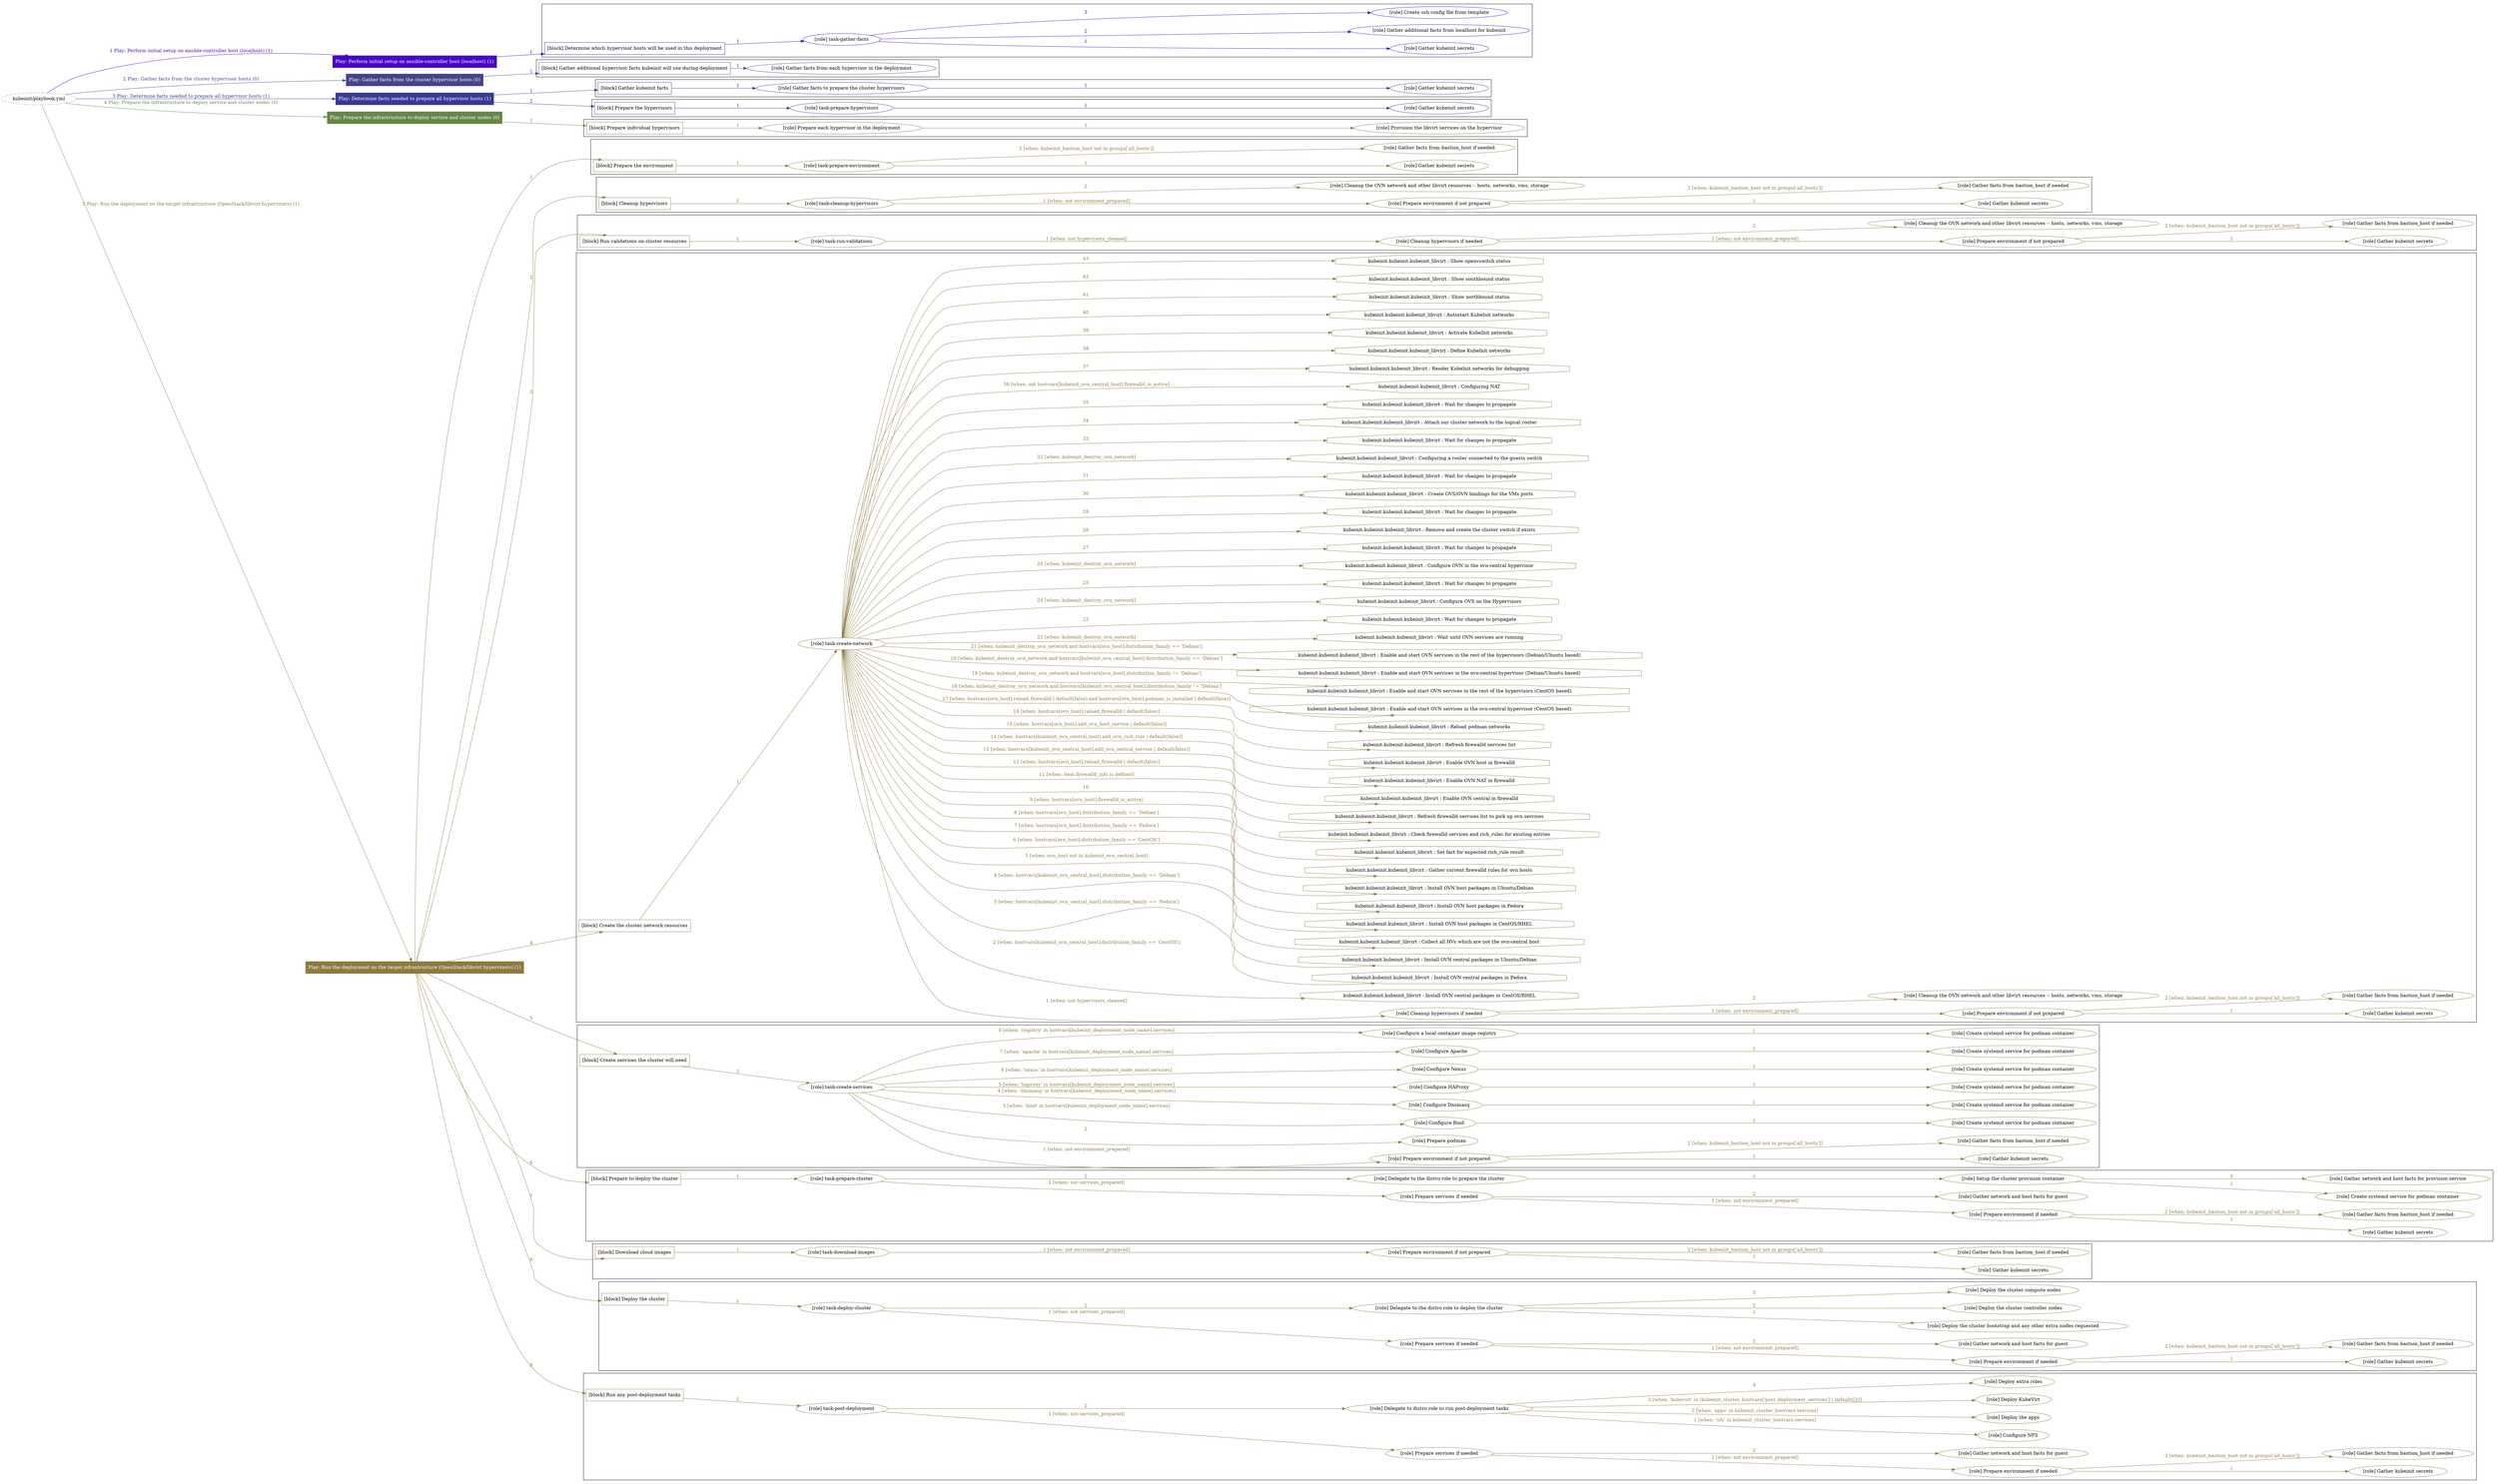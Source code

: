 digraph {
	graph [concentrate=true ordering=in rankdir=LR ratio=fill]
	edge [esep=5 sep=10]
	"kubeinit/playbook.yml" [URL="/home/runner/work/kubeinit/kubeinit/kubeinit/playbook.yml" id=playbook_ec93f74a style=dotted]
	"kubeinit/playbook.yml" -> play_69ac8ec8 [label="1 Play: Perform initial setup on ansible-controller host (localhost) (1)" color="#4707c5" fontcolor="#4707c5" id=edge_play_69ac8ec8 labeltooltip="1 Play: Perform initial setup on ansible-controller host (localhost) (1)" tooltip="1 Play: Perform initial setup on ansible-controller host (localhost) (1)"]
	subgraph "Play: Perform initial setup on ansible-controller host (localhost) (1)" {
		play_69ac8ec8 [label="Play: Perform initial setup on ansible-controller host (localhost) (1)" URL="/home/runner/work/kubeinit/kubeinit/kubeinit/playbook.yml" color="#4707c5" fontcolor="#ffffff" id=play_69ac8ec8 shape=box style=filled tooltip=localhost]
		play_69ac8ec8 -> block_64d967c2 [label=1 color="#4707c5" fontcolor="#4707c5" id=edge_block_64d967c2 labeltooltip=1 tooltip=1]
		subgraph cluster_block_64d967c2 {
			block_64d967c2 [label="[block] Determine which hypervisor hosts will be used in this deployment" URL="/home/runner/work/kubeinit/kubeinit/kubeinit/playbook.yml" color="#4707c5" id=block_64d967c2 labeltooltip="Determine which hypervisor hosts will be used in this deployment" shape=box tooltip="Determine which hypervisor hosts will be used in this deployment"]
			block_64d967c2 -> role_c01f3e71 [label="1 " color="#4707c5" fontcolor="#4707c5" id=edge_role_c01f3e71 labeltooltip="1 " tooltip="1 "]
			subgraph "task-gather-facts" {
				role_c01f3e71 [label="[role] task-gather-facts" URL="/home/runner/work/kubeinit/kubeinit/kubeinit/playbook.yml" color="#4707c5" id=role_c01f3e71 tooltip="task-gather-facts"]
				role_c01f3e71 -> role_1900b987 [label="1 " color="#4707c5" fontcolor="#4707c5" id=edge_role_1900b987 labeltooltip="1 " tooltip="1 "]
				subgraph "Gather kubeinit secrets" {
					role_1900b987 [label="[role] Gather kubeinit secrets" URL="/home/runner/.ansible/collections/ansible_collections/kubeinit/kubeinit/roles/kubeinit_prepare/tasks/build_hypervisors_group.yml" color="#4707c5" id=role_1900b987 tooltip="Gather kubeinit secrets"]
				}
				role_c01f3e71 -> role_ed0d0ad6 [label="2 " color="#4707c5" fontcolor="#4707c5" id=edge_role_ed0d0ad6 labeltooltip="2 " tooltip="2 "]
				subgraph "Gather additional facts from localhost for kubeinit" {
					role_ed0d0ad6 [label="[role] Gather additional facts from localhost for kubeinit" URL="/home/runner/.ansible/collections/ansible_collections/kubeinit/kubeinit/roles/kubeinit_prepare/tasks/build_hypervisors_group.yml" color="#4707c5" id=role_ed0d0ad6 tooltip="Gather additional facts from localhost for kubeinit"]
				}
				role_c01f3e71 -> role_16cb3038 [label="3 " color="#4707c5" fontcolor="#4707c5" id=edge_role_16cb3038 labeltooltip="3 " tooltip="3 "]
				subgraph "Create ssh config file from template" {
					role_16cb3038 [label="[role] Create ssh config file from template" URL="/home/runner/.ansible/collections/ansible_collections/kubeinit/kubeinit/roles/kubeinit_prepare/tasks/build_hypervisors_group.yml" color="#4707c5" id=role_16cb3038 tooltip="Create ssh config file from template"]
				}
			}
		}
	}
	"kubeinit/playbook.yml" -> play_dd91c35a [label="2 Play: Gather facts from the cluster hypervisor hosts (0)" color="#444488" fontcolor="#444488" id=edge_play_dd91c35a labeltooltip="2 Play: Gather facts from the cluster hypervisor hosts (0)" tooltip="2 Play: Gather facts from the cluster hypervisor hosts (0)"]
	subgraph "Play: Gather facts from the cluster hypervisor hosts (0)" {
		play_dd91c35a [label="Play: Gather facts from the cluster hypervisor hosts (0)" URL="/home/runner/work/kubeinit/kubeinit/kubeinit/playbook.yml" color="#444488" fontcolor="#ffffff" id=play_dd91c35a shape=box style=filled tooltip="Play: Gather facts from the cluster hypervisor hosts (0)"]
		play_dd91c35a -> block_c24fc024 [label=1 color="#444488" fontcolor="#444488" id=edge_block_c24fc024 labeltooltip=1 tooltip=1]
		subgraph cluster_block_c24fc024 {
			block_c24fc024 [label="[block] Gather additional hypervisor facts kubeinit will use during deployment" URL="/home/runner/work/kubeinit/kubeinit/kubeinit/playbook.yml" color="#444488" id=block_c24fc024 labeltooltip="Gather additional hypervisor facts kubeinit will use during deployment" shape=box tooltip="Gather additional hypervisor facts kubeinit will use during deployment"]
			block_c24fc024 -> role_c94b75a9 [label="1 " color="#444488" fontcolor="#444488" id=edge_role_c94b75a9 labeltooltip="1 " tooltip="1 "]
			subgraph "Gather facts from each hypervisor in the deployment" {
				role_c94b75a9 [label="[role] Gather facts from each hypervisor in the deployment" URL="/home/runner/work/kubeinit/kubeinit/kubeinit/playbook.yml" color="#444488" id=role_c94b75a9 tooltip="Gather facts from each hypervisor in the deployment"]
			}
		}
	}
	"kubeinit/playbook.yml" -> play_51a7c3a2 [label="3 Play: Determine facts needed to prepare all hypervisor hosts (1)" color="#393993" fontcolor="#393993" id=edge_play_51a7c3a2 labeltooltip="3 Play: Determine facts needed to prepare all hypervisor hosts (1)" tooltip="3 Play: Determine facts needed to prepare all hypervisor hosts (1)"]
	subgraph "Play: Determine facts needed to prepare all hypervisor hosts (1)" {
		play_51a7c3a2 [label="Play: Determine facts needed to prepare all hypervisor hosts (1)" URL="/home/runner/work/kubeinit/kubeinit/kubeinit/playbook.yml" color="#393993" fontcolor="#ffffff" id=play_51a7c3a2 shape=box style=filled tooltip=localhost]
		play_51a7c3a2 -> block_46ff1caf [label=1 color="#393993" fontcolor="#393993" id=edge_block_46ff1caf labeltooltip=1 tooltip=1]
		subgraph cluster_block_46ff1caf {
			block_46ff1caf [label="[block] Gather kubeinit facts" URL="/home/runner/work/kubeinit/kubeinit/kubeinit/playbook.yml" color="#393993" id=block_46ff1caf labeltooltip="Gather kubeinit facts" shape=box tooltip="Gather kubeinit facts"]
			block_46ff1caf -> role_8af1e6d2 [label="1 " color="#393993" fontcolor="#393993" id=edge_role_8af1e6d2 labeltooltip="1 " tooltip="1 "]
			subgraph "Gather facts to prepare the cluster hypervisors" {
				role_8af1e6d2 [label="[role] Gather facts to prepare the cluster hypervisors" URL="/home/runner/work/kubeinit/kubeinit/kubeinit/playbook.yml" color="#393993" id=role_8af1e6d2 tooltip="Gather facts to prepare the cluster hypervisors"]
				role_8af1e6d2 -> role_26bb3b3e [label="1 " color="#393993" fontcolor="#393993" id=edge_role_26bb3b3e labeltooltip="1 " tooltip="1 "]
				subgraph "Gather kubeinit secrets" {
					role_26bb3b3e [label="[role] Gather kubeinit secrets" URL="/home/runner/.ansible/collections/ansible_collections/kubeinit/kubeinit/roles/kubeinit_prepare/tasks/gather_kubeinit_facts.yml" color="#393993" id=role_26bb3b3e tooltip="Gather kubeinit secrets"]
				}
			}
		}
		play_51a7c3a2 -> block_ed9e73d7 [label=2 color="#393993" fontcolor="#393993" id=edge_block_ed9e73d7 labeltooltip=2 tooltip=2]
		subgraph cluster_block_ed9e73d7 {
			block_ed9e73d7 [label="[block] Prepare the hypervisors" URL="/home/runner/work/kubeinit/kubeinit/kubeinit/playbook.yml" color="#393993" id=block_ed9e73d7 labeltooltip="Prepare the hypervisors" shape=box tooltip="Prepare the hypervisors"]
			block_ed9e73d7 -> role_1b3721b2 [label="1 " color="#393993" fontcolor="#393993" id=edge_role_1b3721b2 labeltooltip="1 " tooltip="1 "]
			subgraph "task-prepare-hypervisors" {
				role_1b3721b2 [label="[role] task-prepare-hypervisors" URL="/home/runner/work/kubeinit/kubeinit/kubeinit/playbook.yml" color="#393993" id=role_1b3721b2 tooltip="task-prepare-hypervisors"]
				role_1b3721b2 -> role_22346c80 [label="1 " color="#393993" fontcolor="#393993" id=edge_role_22346c80 labeltooltip="1 " tooltip="1 "]
				subgraph "Gather kubeinit secrets" {
					role_22346c80 [label="[role] Gather kubeinit secrets" URL="/home/runner/.ansible/collections/ansible_collections/kubeinit/kubeinit/roles/kubeinit_prepare/tasks/gather_kubeinit_facts.yml" color="#393993" id=role_22346c80 tooltip="Gather kubeinit secrets"]
				}
			}
		}
	}
	"kubeinit/playbook.yml" -> play_0db7f61e [label="4 Play: Prepare the infrastructure to deploy service and cluster nodes (0)" color="#668745" fontcolor="#668745" id=edge_play_0db7f61e labeltooltip="4 Play: Prepare the infrastructure to deploy service and cluster nodes (0)" tooltip="4 Play: Prepare the infrastructure to deploy service and cluster nodes (0)"]
	subgraph "Play: Prepare the infrastructure to deploy service and cluster nodes (0)" {
		play_0db7f61e [label="Play: Prepare the infrastructure to deploy service and cluster nodes (0)" URL="/home/runner/work/kubeinit/kubeinit/kubeinit/playbook.yml" color="#668745" fontcolor="#ffffff" id=play_0db7f61e shape=box style=filled tooltip="Play: Prepare the infrastructure to deploy service and cluster nodes (0)"]
		play_0db7f61e -> block_44b1d5eb [label=1 color="#668745" fontcolor="#668745" id=edge_block_44b1d5eb labeltooltip=1 tooltip=1]
		subgraph cluster_block_44b1d5eb {
			block_44b1d5eb [label="[block] Prepare individual hypervisors" URL="/home/runner/work/kubeinit/kubeinit/kubeinit/playbook.yml" color="#668745" id=block_44b1d5eb labeltooltip="Prepare individual hypervisors" shape=box tooltip="Prepare individual hypervisors"]
			block_44b1d5eb -> role_3938a2ec [label="1 " color="#668745" fontcolor="#668745" id=edge_role_3938a2ec labeltooltip="1 " tooltip="1 "]
			subgraph "Prepare each hypervisor in the deployment" {
				role_3938a2ec [label="[role] Prepare each hypervisor in the deployment" URL="/home/runner/work/kubeinit/kubeinit/kubeinit/playbook.yml" color="#668745" id=role_3938a2ec tooltip="Prepare each hypervisor in the deployment"]
				role_3938a2ec -> role_cf9ed679 [label="1 " color="#668745" fontcolor="#668745" id=edge_role_cf9ed679 labeltooltip="1 " tooltip="1 "]
				subgraph "Provision the libvirt services on the hypervisor" {
					role_cf9ed679 [label="[role] Provision the libvirt services on the hypervisor" URL="/home/runner/.ansible/collections/ansible_collections/kubeinit/kubeinit/roles/kubeinit_prepare/tasks/prepare_hypervisor.yml" color="#668745" id=role_cf9ed679 tooltip="Provision the libvirt services on the hypervisor"]
				}
			}
		}
	}
	"kubeinit/playbook.yml" -> play_ec861686 [label="5 Play: Run the deployment on the target infrastructure (OpenStack/libvirt hypervisors) (1)" color="#8d7b3f" fontcolor="#8d7b3f" id=edge_play_ec861686 labeltooltip="5 Play: Run the deployment on the target infrastructure (OpenStack/libvirt hypervisors) (1)" tooltip="5 Play: Run the deployment on the target infrastructure (OpenStack/libvirt hypervisors) (1)"]
	subgraph "Play: Run the deployment on the target infrastructure (OpenStack/libvirt hypervisors) (1)" {
		play_ec861686 [label="Play: Run the deployment on the target infrastructure (OpenStack/libvirt hypervisors) (1)" URL="/home/runner/work/kubeinit/kubeinit/kubeinit/playbook.yml" color="#8d7b3f" fontcolor="#ffffff" id=play_ec861686 shape=box style=filled tooltip=localhost]
		play_ec861686 -> block_13d6530a [label=1 color="#8d7b3f" fontcolor="#8d7b3f" id=edge_block_13d6530a labeltooltip=1 tooltip=1]
		subgraph cluster_block_13d6530a {
			block_13d6530a [label="[block] Prepare the environment" URL="/home/runner/work/kubeinit/kubeinit/kubeinit/playbook.yml" color="#8d7b3f" id=block_13d6530a labeltooltip="Prepare the environment" shape=box tooltip="Prepare the environment"]
			block_13d6530a -> role_c9533ac0 [label="1 " color="#8d7b3f" fontcolor="#8d7b3f" id=edge_role_c9533ac0 labeltooltip="1 " tooltip="1 "]
			subgraph "task-prepare-environment" {
				role_c9533ac0 [label="[role] task-prepare-environment" URL="/home/runner/work/kubeinit/kubeinit/kubeinit/playbook.yml" color="#8d7b3f" id=role_c9533ac0 tooltip="task-prepare-environment"]
				role_c9533ac0 -> role_43a294e7 [label="1 " color="#8d7b3f" fontcolor="#8d7b3f" id=edge_role_43a294e7 labeltooltip="1 " tooltip="1 "]
				subgraph "Gather kubeinit secrets" {
					role_43a294e7 [label="[role] Gather kubeinit secrets" URL="/home/runner/.ansible/collections/ansible_collections/kubeinit/kubeinit/roles/kubeinit_prepare/tasks/gather_kubeinit_facts.yml" color="#8d7b3f" id=role_43a294e7 tooltip="Gather kubeinit secrets"]
				}
				role_c9533ac0 -> role_93888095 [label="2 [when: kubeinit_bastion_host not in groups['all_hosts']]" color="#8d7b3f" fontcolor="#8d7b3f" id=edge_role_93888095 labeltooltip="2 [when: kubeinit_bastion_host not in groups['all_hosts']]" tooltip="2 [when: kubeinit_bastion_host not in groups['all_hosts']]"]
				subgraph "Gather facts from bastion_host if needed" {
					role_93888095 [label="[role] Gather facts from bastion_host if needed" URL="/home/runner/.ansible/collections/ansible_collections/kubeinit/kubeinit/roles/kubeinit_prepare/tasks/main.yml" color="#8d7b3f" id=role_93888095 tooltip="Gather facts from bastion_host if needed"]
				}
			}
		}
		play_ec861686 -> block_80e5c4cb [label=2 color="#8d7b3f" fontcolor="#8d7b3f" id=edge_block_80e5c4cb labeltooltip=2 tooltip=2]
		subgraph cluster_block_80e5c4cb {
			block_80e5c4cb [label="[block] Cleanup hypervisors" URL="/home/runner/work/kubeinit/kubeinit/kubeinit/playbook.yml" color="#8d7b3f" id=block_80e5c4cb labeltooltip="Cleanup hypervisors" shape=box tooltip="Cleanup hypervisors"]
			block_80e5c4cb -> role_c7df9ced [label="1 " color="#8d7b3f" fontcolor="#8d7b3f" id=edge_role_c7df9ced labeltooltip="1 " tooltip="1 "]
			subgraph "task-cleanup-hypervisors" {
				role_c7df9ced [label="[role] task-cleanup-hypervisors" URL="/home/runner/work/kubeinit/kubeinit/kubeinit/playbook.yml" color="#8d7b3f" id=role_c7df9ced tooltip="task-cleanup-hypervisors"]
				role_c7df9ced -> role_4ffac947 [label="1 [when: not environment_prepared]" color="#8d7b3f" fontcolor="#8d7b3f" id=edge_role_4ffac947 labeltooltip="1 [when: not environment_prepared]" tooltip="1 [when: not environment_prepared]"]
				subgraph "Prepare environment if not prepared" {
					role_4ffac947 [label="[role] Prepare environment if not prepared" URL="/home/runner/.ansible/collections/ansible_collections/kubeinit/kubeinit/roles/kubeinit_libvirt/tasks/cleanup_hypervisors.yml" color="#8d7b3f" id=role_4ffac947 tooltip="Prepare environment if not prepared"]
					role_4ffac947 -> role_315c2ca2 [label="1 " color="#8d7b3f" fontcolor="#8d7b3f" id=edge_role_315c2ca2 labeltooltip="1 " tooltip="1 "]
					subgraph "Gather kubeinit secrets" {
						role_315c2ca2 [label="[role] Gather kubeinit secrets" URL="/home/runner/.ansible/collections/ansible_collections/kubeinit/kubeinit/roles/kubeinit_prepare/tasks/gather_kubeinit_facts.yml" color="#8d7b3f" id=role_315c2ca2 tooltip="Gather kubeinit secrets"]
					}
					role_4ffac947 -> role_67e46c21 [label="2 [when: kubeinit_bastion_host not in groups['all_hosts']]" color="#8d7b3f" fontcolor="#8d7b3f" id=edge_role_67e46c21 labeltooltip="2 [when: kubeinit_bastion_host not in groups['all_hosts']]" tooltip="2 [when: kubeinit_bastion_host not in groups['all_hosts']]"]
					subgraph "Gather facts from bastion_host if needed" {
						role_67e46c21 [label="[role] Gather facts from bastion_host if needed" URL="/home/runner/.ansible/collections/ansible_collections/kubeinit/kubeinit/roles/kubeinit_prepare/tasks/main.yml" color="#8d7b3f" id=role_67e46c21 tooltip="Gather facts from bastion_host if needed"]
					}
				}
				role_c7df9ced -> role_cffdc4e5 [label="2 " color="#8d7b3f" fontcolor="#8d7b3f" id=edge_role_cffdc4e5 labeltooltip="2 " tooltip="2 "]
				subgraph "Cleanup the OVN network and other libvirt resources -- hosts, networks, vms, storage" {
					role_cffdc4e5 [label="[role] Cleanup the OVN network and other libvirt resources -- hosts, networks, vms, storage" URL="/home/runner/.ansible/collections/ansible_collections/kubeinit/kubeinit/roles/kubeinit_libvirt/tasks/cleanup_hypervisors.yml" color="#8d7b3f" id=role_cffdc4e5 tooltip="Cleanup the OVN network and other libvirt resources -- hosts, networks, vms, storage"]
				}
			}
		}
		play_ec861686 -> block_f6694616 [label=3 color="#8d7b3f" fontcolor="#8d7b3f" id=edge_block_f6694616 labeltooltip=3 tooltip=3]
		subgraph cluster_block_f6694616 {
			block_f6694616 [label="[block] Run validations on cluster resources" URL="/home/runner/work/kubeinit/kubeinit/kubeinit/playbook.yml" color="#8d7b3f" id=block_f6694616 labeltooltip="Run validations on cluster resources" shape=box tooltip="Run validations on cluster resources"]
			block_f6694616 -> role_6047ab60 [label="1 " color="#8d7b3f" fontcolor="#8d7b3f" id=edge_role_6047ab60 labeltooltip="1 " tooltip="1 "]
			subgraph "task-run-validations" {
				role_6047ab60 [label="[role] task-run-validations" URL="/home/runner/work/kubeinit/kubeinit/kubeinit/playbook.yml" color="#8d7b3f" id=role_6047ab60 tooltip="task-run-validations"]
				role_6047ab60 -> role_e010bf3b [label="1 [when: not hypervisors_cleaned]" color="#8d7b3f" fontcolor="#8d7b3f" id=edge_role_e010bf3b labeltooltip="1 [when: not hypervisors_cleaned]" tooltip="1 [when: not hypervisors_cleaned]"]
				subgraph "Cleanup hypervisors if needed" {
					role_e010bf3b [label="[role] Cleanup hypervisors if needed" URL="/home/runner/.ansible/collections/ansible_collections/kubeinit/kubeinit/roles/kubeinit_validations/tasks/main.yml" color="#8d7b3f" id=role_e010bf3b tooltip="Cleanup hypervisors if needed"]
					role_e010bf3b -> role_c78e2e12 [label="1 [when: not environment_prepared]" color="#8d7b3f" fontcolor="#8d7b3f" id=edge_role_c78e2e12 labeltooltip="1 [when: not environment_prepared]" tooltip="1 [when: not environment_prepared]"]
					subgraph "Prepare environment if not prepared" {
						role_c78e2e12 [label="[role] Prepare environment if not prepared" URL="/home/runner/.ansible/collections/ansible_collections/kubeinit/kubeinit/roles/kubeinit_libvirt/tasks/cleanup_hypervisors.yml" color="#8d7b3f" id=role_c78e2e12 tooltip="Prepare environment if not prepared"]
						role_c78e2e12 -> role_6b86bf3d [label="1 " color="#8d7b3f" fontcolor="#8d7b3f" id=edge_role_6b86bf3d labeltooltip="1 " tooltip="1 "]
						subgraph "Gather kubeinit secrets" {
							role_6b86bf3d [label="[role] Gather kubeinit secrets" URL="/home/runner/.ansible/collections/ansible_collections/kubeinit/kubeinit/roles/kubeinit_prepare/tasks/gather_kubeinit_facts.yml" color="#8d7b3f" id=role_6b86bf3d tooltip="Gather kubeinit secrets"]
						}
						role_c78e2e12 -> role_0497d814 [label="2 [when: kubeinit_bastion_host not in groups['all_hosts']]" color="#8d7b3f" fontcolor="#8d7b3f" id=edge_role_0497d814 labeltooltip="2 [when: kubeinit_bastion_host not in groups['all_hosts']]" tooltip="2 [when: kubeinit_bastion_host not in groups['all_hosts']]"]
						subgraph "Gather facts from bastion_host if needed" {
							role_0497d814 [label="[role] Gather facts from bastion_host if needed" URL="/home/runner/.ansible/collections/ansible_collections/kubeinit/kubeinit/roles/kubeinit_prepare/tasks/main.yml" color="#8d7b3f" id=role_0497d814 tooltip="Gather facts from bastion_host if needed"]
						}
					}
					role_e010bf3b -> role_b8f0327a [label="2 " color="#8d7b3f" fontcolor="#8d7b3f" id=edge_role_b8f0327a labeltooltip="2 " tooltip="2 "]
					subgraph "Cleanup the OVN network and other libvirt resources -- hosts, networks, vms, storage" {
						role_b8f0327a [label="[role] Cleanup the OVN network and other libvirt resources -- hosts, networks, vms, storage" URL="/home/runner/.ansible/collections/ansible_collections/kubeinit/kubeinit/roles/kubeinit_libvirt/tasks/cleanup_hypervisors.yml" color="#8d7b3f" id=role_b8f0327a tooltip="Cleanup the OVN network and other libvirt resources -- hosts, networks, vms, storage"]
					}
				}
			}
		}
		play_ec861686 -> block_23cdecde [label=4 color="#8d7b3f" fontcolor="#8d7b3f" id=edge_block_23cdecde labeltooltip=4 tooltip=4]
		subgraph cluster_block_23cdecde {
			block_23cdecde [label="[block] Create the cluster network resources" URL="/home/runner/work/kubeinit/kubeinit/kubeinit/playbook.yml" color="#8d7b3f" id=block_23cdecde labeltooltip="Create the cluster network resources" shape=box tooltip="Create the cluster network resources"]
			block_23cdecde -> role_951bfb02 [label="1 " color="#8d7b3f" fontcolor="#8d7b3f" id=edge_role_951bfb02 labeltooltip="1 " tooltip="1 "]
			subgraph "task-create-network" {
				role_951bfb02 [label="[role] task-create-network" URL="/home/runner/work/kubeinit/kubeinit/kubeinit/playbook.yml" color="#8d7b3f" id=role_951bfb02 tooltip="task-create-network"]
				role_951bfb02 -> role_d674ee09 [label="1 [when: not hypervisors_cleaned]" color="#8d7b3f" fontcolor="#8d7b3f" id=edge_role_d674ee09 labeltooltip="1 [when: not hypervisors_cleaned]" tooltip="1 [when: not hypervisors_cleaned]"]
				subgraph "Cleanup hypervisors if needed" {
					role_d674ee09 [label="[role] Cleanup hypervisors if needed" URL="/home/runner/.ansible/collections/ansible_collections/kubeinit/kubeinit/roles/kubeinit_libvirt/tasks/create_network.yml" color="#8d7b3f" id=role_d674ee09 tooltip="Cleanup hypervisors if needed"]
					role_d674ee09 -> role_de36b6a0 [label="1 [when: not environment_prepared]" color="#8d7b3f" fontcolor="#8d7b3f" id=edge_role_de36b6a0 labeltooltip="1 [when: not environment_prepared]" tooltip="1 [when: not environment_prepared]"]
					subgraph "Prepare environment if not prepared" {
						role_de36b6a0 [label="[role] Prepare environment if not prepared" URL="/home/runner/.ansible/collections/ansible_collections/kubeinit/kubeinit/roles/kubeinit_libvirt/tasks/cleanup_hypervisors.yml" color="#8d7b3f" id=role_de36b6a0 tooltip="Prepare environment if not prepared"]
						role_de36b6a0 -> role_55f220ad [label="1 " color="#8d7b3f" fontcolor="#8d7b3f" id=edge_role_55f220ad labeltooltip="1 " tooltip="1 "]
						subgraph "Gather kubeinit secrets" {
							role_55f220ad [label="[role] Gather kubeinit secrets" URL="/home/runner/.ansible/collections/ansible_collections/kubeinit/kubeinit/roles/kubeinit_prepare/tasks/gather_kubeinit_facts.yml" color="#8d7b3f" id=role_55f220ad tooltip="Gather kubeinit secrets"]
						}
						role_de36b6a0 -> role_b7abcaa2 [label="2 [when: kubeinit_bastion_host not in groups['all_hosts']]" color="#8d7b3f" fontcolor="#8d7b3f" id=edge_role_b7abcaa2 labeltooltip="2 [when: kubeinit_bastion_host not in groups['all_hosts']]" tooltip="2 [when: kubeinit_bastion_host not in groups['all_hosts']]"]
						subgraph "Gather facts from bastion_host if needed" {
							role_b7abcaa2 [label="[role] Gather facts from bastion_host if needed" URL="/home/runner/.ansible/collections/ansible_collections/kubeinit/kubeinit/roles/kubeinit_prepare/tasks/main.yml" color="#8d7b3f" id=role_b7abcaa2 tooltip="Gather facts from bastion_host if needed"]
						}
					}
					role_d674ee09 -> role_f201b580 [label="2 " color="#8d7b3f" fontcolor="#8d7b3f" id=edge_role_f201b580 labeltooltip="2 " tooltip="2 "]
					subgraph "Cleanup the OVN network and other libvirt resources -- hosts, networks, vms, storage" {
						role_f201b580 [label="[role] Cleanup the OVN network and other libvirt resources -- hosts, networks, vms, storage" URL="/home/runner/.ansible/collections/ansible_collections/kubeinit/kubeinit/roles/kubeinit_libvirt/tasks/cleanup_hypervisors.yml" color="#8d7b3f" id=role_f201b580 tooltip="Cleanup the OVN network and other libvirt resources -- hosts, networks, vms, storage"]
					}
				}
				task_4fbf3d38 [label="kubeinit.kubeinit.kubeinit_libvirt : Install OVN central packages in CentOS/RHEL" URL="/home/runner/.ansible/collections/ansible_collections/kubeinit/kubeinit/roles/kubeinit_libvirt/tasks/create_network.yml" color="#8d7b3f" id=task_4fbf3d38 shape=octagon tooltip="kubeinit.kubeinit.kubeinit_libvirt : Install OVN central packages in CentOS/RHEL"]
				role_951bfb02 -> task_4fbf3d38 [label="2 [when: hostvars[kubeinit_ovn_central_host].distribution_family == 'CentOS']" color="#8d7b3f" fontcolor="#8d7b3f" id=edge_task_4fbf3d38 labeltooltip="2 [when: hostvars[kubeinit_ovn_central_host].distribution_family == 'CentOS']" tooltip="2 [when: hostvars[kubeinit_ovn_central_host].distribution_family == 'CentOS']"]
				task_96f5f874 [label="kubeinit.kubeinit.kubeinit_libvirt : Install OVN central packages in Fedora" URL="/home/runner/.ansible/collections/ansible_collections/kubeinit/kubeinit/roles/kubeinit_libvirt/tasks/create_network.yml" color="#8d7b3f" id=task_96f5f874 shape=octagon tooltip="kubeinit.kubeinit.kubeinit_libvirt : Install OVN central packages in Fedora"]
				role_951bfb02 -> task_96f5f874 [label="3 [when: hostvars[kubeinit_ovn_central_host].distribution_family == 'Fedora']" color="#8d7b3f" fontcolor="#8d7b3f" id=edge_task_96f5f874 labeltooltip="3 [when: hostvars[kubeinit_ovn_central_host].distribution_family == 'Fedora']" tooltip="3 [when: hostvars[kubeinit_ovn_central_host].distribution_family == 'Fedora']"]
				task_cb44e75e [label="kubeinit.kubeinit.kubeinit_libvirt : Install OVN central packages in Ubuntu/Debian" URL="/home/runner/.ansible/collections/ansible_collections/kubeinit/kubeinit/roles/kubeinit_libvirt/tasks/create_network.yml" color="#8d7b3f" id=task_cb44e75e shape=octagon tooltip="kubeinit.kubeinit.kubeinit_libvirt : Install OVN central packages in Ubuntu/Debian"]
				role_951bfb02 -> task_cb44e75e [label="4 [when: hostvars[kubeinit_ovn_central_host].distribution_family == 'Debian']" color="#8d7b3f" fontcolor="#8d7b3f" id=edge_task_cb44e75e labeltooltip="4 [when: hostvars[kubeinit_ovn_central_host].distribution_family == 'Debian']" tooltip="4 [when: hostvars[kubeinit_ovn_central_host].distribution_family == 'Debian']"]
				task_24aaaec4 [label="kubeinit.kubeinit.kubeinit_libvirt : Collect all HVs which are not the ovn-central host" URL="/home/runner/.ansible/collections/ansible_collections/kubeinit/kubeinit/roles/kubeinit_libvirt/tasks/create_network.yml" color="#8d7b3f" id=task_24aaaec4 shape=octagon tooltip="kubeinit.kubeinit.kubeinit_libvirt : Collect all HVs which are not the ovn-central host"]
				role_951bfb02 -> task_24aaaec4 [label="5 [when: ovn_host not in kubeinit_ovn_central_host]" color="#8d7b3f" fontcolor="#8d7b3f" id=edge_task_24aaaec4 labeltooltip="5 [when: ovn_host not in kubeinit_ovn_central_host]" tooltip="5 [when: ovn_host not in kubeinit_ovn_central_host]"]
				task_847727fd [label="kubeinit.kubeinit.kubeinit_libvirt : Install OVN host packages in CentOS/RHEL" URL="/home/runner/.ansible/collections/ansible_collections/kubeinit/kubeinit/roles/kubeinit_libvirt/tasks/create_network.yml" color="#8d7b3f" id=task_847727fd shape=octagon tooltip="kubeinit.kubeinit.kubeinit_libvirt : Install OVN host packages in CentOS/RHEL"]
				role_951bfb02 -> task_847727fd [label="6 [when: hostvars[ovn_host].distribution_family == 'CentOS']" color="#8d7b3f" fontcolor="#8d7b3f" id=edge_task_847727fd labeltooltip="6 [when: hostvars[ovn_host].distribution_family == 'CentOS']" tooltip="6 [when: hostvars[ovn_host].distribution_family == 'CentOS']"]
				task_fa69afae [label="kubeinit.kubeinit.kubeinit_libvirt : Install OVN host packages in Fedora" URL="/home/runner/.ansible/collections/ansible_collections/kubeinit/kubeinit/roles/kubeinit_libvirt/tasks/create_network.yml" color="#8d7b3f" id=task_fa69afae shape=octagon tooltip="kubeinit.kubeinit.kubeinit_libvirt : Install OVN host packages in Fedora"]
				role_951bfb02 -> task_fa69afae [label="7 [when: hostvars[ovn_host].distribution_family == 'Fedora']" color="#8d7b3f" fontcolor="#8d7b3f" id=edge_task_fa69afae labeltooltip="7 [when: hostvars[ovn_host].distribution_family == 'Fedora']" tooltip="7 [when: hostvars[ovn_host].distribution_family == 'Fedora']"]
				task_dfd5c9fe [label="kubeinit.kubeinit.kubeinit_libvirt : Install OVN host packages in Ubuntu/Debian" URL="/home/runner/.ansible/collections/ansible_collections/kubeinit/kubeinit/roles/kubeinit_libvirt/tasks/create_network.yml" color="#8d7b3f" id=task_dfd5c9fe shape=octagon tooltip="kubeinit.kubeinit.kubeinit_libvirt : Install OVN host packages in Ubuntu/Debian"]
				role_951bfb02 -> task_dfd5c9fe [label="8 [when: hostvars[ovn_host].distribution_family == 'Debian']" color="#8d7b3f" fontcolor="#8d7b3f" id=edge_task_dfd5c9fe labeltooltip="8 [when: hostvars[ovn_host].distribution_family == 'Debian']" tooltip="8 [when: hostvars[ovn_host].distribution_family == 'Debian']"]
				task_60945e1a [label="kubeinit.kubeinit.kubeinit_libvirt : Gather current firewalld rules for ovn hosts" URL="/home/runner/.ansible/collections/ansible_collections/kubeinit/kubeinit/roles/kubeinit_libvirt/tasks/create_network.yml" color="#8d7b3f" id=task_60945e1a shape=octagon tooltip="kubeinit.kubeinit.kubeinit_libvirt : Gather current firewalld rules for ovn hosts"]
				role_951bfb02 -> task_60945e1a [label="9 [when: hostvars[ovn_host].firewalld_is_active]" color="#8d7b3f" fontcolor="#8d7b3f" id=edge_task_60945e1a labeltooltip="9 [when: hostvars[ovn_host].firewalld_is_active]" tooltip="9 [when: hostvars[ovn_host].firewalld_is_active]"]
				task_fb94a436 [label="kubeinit.kubeinit.kubeinit_libvirt : Set fact for expected rich_rule result" URL="/home/runner/.ansible/collections/ansible_collections/kubeinit/kubeinit/roles/kubeinit_libvirt/tasks/create_network.yml" color="#8d7b3f" id=task_fb94a436 shape=octagon tooltip="kubeinit.kubeinit.kubeinit_libvirt : Set fact for expected rich_rule result"]
				role_951bfb02 -> task_fb94a436 [label="10 " color="#8d7b3f" fontcolor="#8d7b3f" id=edge_task_fb94a436 labeltooltip="10 " tooltip="10 "]
				task_123681b9 [label="kubeinit.kubeinit.kubeinit_libvirt : Check firewalld services and rich_rules for existing entries" URL="/home/runner/.ansible/collections/ansible_collections/kubeinit/kubeinit/roles/kubeinit_libvirt/tasks/create_network.yml" color="#8d7b3f" id=task_123681b9 shape=octagon tooltip="kubeinit.kubeinit.kubeinit_libvirt : Check firewalld services and rich_rules for existing entries"]
				role_951bfb02 -> task_123681b9 [label="11 [when: item.firewalld_info is defined]" color="#8d7b3f" fontcolor="#8d7b3f" id=edge_task_123681b9 labeltooltip="11 [when: item.firewalld_info is defined]" tooltip="11 [when: item.firewalld_info is defined]"]
				task_42bb6e87 [label="kubeinit.kubeinit.kubeinit_libvirt : Refresh firewalld services list to pick up ovn services" URL="/home/runner/.ansible/collections/ansible_collections/kubeinit/kubeinit/roles/kubeinit_libvirt/tasks/create_network.yml" color="#8d7b3f" id=task_42bb6e87 shape=octagon tooltip="kubeinit.kubeinit.kubeinit_libvirt : Refresh firewalld services list to pick up ovn services"]
				role_951bfb02 -> task_42bb6e87 [label="12 [when: hostvars[ovn_host].reload_firewalld | default(false)]" color="#8d7b3f" fontcolor="#8d7b3f" id=edge_task_42bb6e87 labeltooltip="12 [when: hostvars[ovn_host].reload_firewalld | default(false)]" tooltip="12 [when: hostvars[ovn_host].reload_firewalld | default(false)]"]
				task_9936494e [label="kubeinit.kubeinit.kubeinit_libvirt : Enable OVN central in firewalld" URL="/home/runner/.ansible/collections/ansible_collections/kubeinit/kubeinit/roles/kubeinit_libvirt/tasks/create_network.yml" color="#8d7b3f" id=task_9936494e shape=octagon tooltip="kubeinit.kubeinit.kubeinit_libvirt : Enable OVN central in firewalld"]
				role_951bfb02 -> task_9936494e [label="13 [when: hostvars[kubeinit_ovn_central_host].add_ovn_central_service | default(false)]" color="#8d7b3f" fontcolor="#8d7b3f" id=edge_task_9936494e labeltooltip="13 [when: hostvars[kubeinit_ovn_central_host].add_ovn_central_service | default(false)]" tooltip="13 [when: hostvars[kubeinit_ovn_central_host].add_ovn_central_service | default(false)]"]
				task_ec0544a5 [label="kubeinit.kubeinit.kubeinit_libvirt : Enable OVN NAT in firewalld" URL="/home/runner/.ansible/collections/ansible_collections/kubeinit/kubeinit/roles/kubeinit_libvirt/tasks/create_network.yml" color="#8d7b3f" id=task_ec0544a5 shape=octagon tooltip="kubeinit.kubeinit.kubeinit_libvirt : Enable OVN NAT in firewalld"]
				role_951bfb02 -> task_ec0544a5 [label="14 [when: hostvars[kubeinit_ovn_central_host].add_ovn_rich_rule | default(false)]" color="#8d7b3f" fontcolor="#8d7b3f" id=edge_task_ec0544a5 labeltooltip="14 [when: hostvars[kubeinit_ovn_central_host].add_ovn_rich_rule | default(false)]" tooltip="14 [when: hostvars[kubeinit_ovn_central_host].add_ovn_rich_rule | default(false)]"]
				task_851e26bc [label="kubeinit.kubeinit.kubeinit_libvirt : Enable OVN host in firewalld" URL="/home/runner/.ansible/collections/ansible_collections/kubeinit/kubeinit/roles/kubeinit_libvirt/tasks/create_network.yml" color="#8d7b3f" id=task_851e26bc shape=octagon tooltip="kubeinit.kubeinit.kubeinit_libvirt : Enable OVN host in firewalld"]
				role_951bfb02 -> task_851e26bc [label="15 [when: hostvars[ovn_host].add_ovn_host_service | default(false)]" color="#8d7b3f" fontcolor="#8d7b3f" id=edge_task_851e26bc labeltooltip="15 [when: hostvars[ovn_host].add_ovn_host_service | default(false)]" tooltip="15 [when: hostvars[ovn_host].add_ovn_host_service | default(false)]"]
				task_a8c566eb [label="kubeinit.kubeinit.kubeinit_libvirt : Refresh firewalld services list" URL="/home/runner/.ansible/collections/ansible_collections/kubeinit/kubeinit/roles/kubeinit_libvirt/tasks/create_network.yml" color="#8d7b3f" id=task_a8c566eb shape=octagon tooltip="kubeinit.kubeinit.kubeinit_libvirt : Refresh firewalld services list"]
				role_951bfb02 -> task_a8c566eb [label="16 [when: hostvars[ovn_host].reload_firewalld | default(false)]" color="#8d7b3f" fontcolor="#8d7b3f" id=edge_task_a8c566eb labeltooltip="16 [when: hostvars[ovn_host].reload_firewalld | default(false)]" tooltip="16 [when: hostvars[ovn_host].reload_firewalld | default(false)]"]
				task_95839623 [label="kubeinit.kubeinit.kubeinit_libvirt : Reload podman networks" URL="/home/runner/.ansible/collections/ansible_collections/kubeinit/kubeinit/roles/kubeinit_libvirt/tasks/create_network.yml" color="#8d7b3f" id=task_95839623 shape=octagon tooltip="kubeinit.kubeinit.kubeinit_libvirt : Reload podman networks"]
				role_951bfb02 -> task_95839623 [label="17 [when: hostvars[ovn_host].reload_firewalld | default(false) and hostvars[ovn_host].podman_is_installed | default(false)]" color="#8d7b3f" fontcolor="#8d7b3f" id=edge_task_95839623 labeltooltip="17 [when: hostvars[ovn_host].reload_firewalld | default(false) and hostvars[ovn_host].podman_is_installed | default(false)]" tooltip="17 [when: hostvars[ovn_host].reload_firewalld | default(false) and hostvars[ovn_host].podman_is_installed | default(false)]"]
				task_adcfca93 [label="kubeinit.kubeinit.kubeinit_libvirt : Enable and start OVN services in the ovn-central hypervisor (CentOS based)" URL="/home/runner/.ansible/collections/ansible_collections/kubeinit/kubeinit/roles/kubeinit_libvirt/tasks/create_network.yml" color="#8d7b3f" id=task_adcfca93 shape=octagon tooltip="kubeinit.kubeinit.kubeinit_libvirt : Enable and start OVN services in the ovn-central hypervisor (CentOS based)"]
				role_951bfb02 -> task_adcfca93 [label="18 [when: kubeinit_destroy_ovn_network and hostvars[kubeinit_ovn_central_host].distribution_family != 'Debian']" color="#8d7b3f" fontcolor="#8d7b3f" id=edge_task_adcfca93 labeltooltip="18 [when: kubeinit_destroy_ovn_network and hostvars[kubeinit_ovn_central_host].distribution_family != 'Debian']" tooltip="18 [when: kubeinit_destroy_ovn_network and hostvars[kubeinit_ovn_central_host].distribution_family != 'Debian']"]
				task_4018f46f [label="kubeinit.kubeinit.kubeinit_libvirt : Enable and start OVN services in the rest of the hypervisors (CentOS based)" URL="/home/runner/.ansible/collections/ansible_collections/kubeinit/kubeinit/roles/kubeinit_libvirt/tasks/create_network.yml" color="#8d7b3f" id=task_4018f46f shape=octagon tooltip="kubeinit.kubeinit.kubeinit_libvirt : Enable and start OVN services in the rest of the hypervisors (CentOS based)"]
				role_951bfb02 -> task_4018f46f [label="19 [when: kubeinit_destroy_ovn_network and hostvars[ovn_host].distribution_family != 'Debian']" color="#8d7b3f" fontcolor="#8d7b3f" id=edge_task_4018f46f labeltooltip="19 [when: kubeinit_destroy_ovn_network and hostvars[ovn_host].distribution_family != 'Debian']" tooltip="19 [when: kubeinit_destroy_ovn_network and hostvars[ovn_host].distribution_family != 'Debian']"]
				task_c849c7d5 [label="kubeinit.kubeinit.kubeinit_libvirt : Enable and start OVN services in the ovn-central hypervisor (Debian/Ubuntu based)" URL="/home/runner/.ansible/collections/ansible_collections/kubeinit/kubeinit/roles/kubeinit_libvirt/tasks/create_network.yml" color="#8d7b3f" id=task_c849c7d5 shape=octagon tooltip="kubeinit.kubeinit.kubeinit_libvirt : Enable and start OVN services in the ovn-central hypervisor (Debian/Ubuntu based)"]
				role_951bfb02 -> task_c849c7d5 [label="20 [when: kubeinit_destroy_ovn_network and hostvars[kubeinit_ovn_central_host].distribution_family == 'Debian']" color="#8d7b3f" fontcolor="#8d7b3f" id=edge_task_c849c7d5 labeltooltip="20 [when: kubeinit_destroy_ovn_network and hostvars[kubeinit_ovn_central_host].distribution_family == 'Debian']" tooltip="20 [when: kubeinit_destroy_ovn_network and hostvars[kubeinit_ovn_central_host].distribution_family == 'Debian']"]
				task_a51a2a9a [label="kubeinit.kubeinit.kubeinit_libvirt : Enable and start OVN services in the rest of the hypervisors (Debian/Ubuntu based)" URL="/home/runner/.ansible/collections/ansible_collections/kubeinit/kubeinit/roles/kubeinit_libvirt/tasks/create_network.yml" color="#8d7b3f" id=task_a51a2a9a shape=octagon tooltip="kubeinit.kubeinit.kubeinit_libvirt : Enable and start OVN services in the rest of the hypervisors (Debian/Ubuntu based)"]
				role_951bfb02 -> task_a51a2a9a [label="21 [when: kubeinit_destroy_ovn_network and hostvars[ovn_host].distribution_family == 'Debian']" color="#8d7b3f" fontcolor="#8d7b3f" id=edge_task_a51a2a9a labeltooltip="21 [when: kubeinit_destroy_ovn_network and hostvars[ovn_host].distribution_family == 'Debian']" tooltip="21 [when: kubeinit_destroy_ovn_network and hostvars[ovn_host].distribution_family == 'Debian']"]
				task_8884e58d [label="kubeinit.kubeinit.kubeinit_libvirt : Wait until OVN services are running" URL="/home/runner/.ansible/collections/ansible_collections/kubeinit/kubeinit/roles/kubeinit_libvirt/tasks/create_network.yml" color="#8d7b3f" id=task_8884e58d shape=octagon tooltip="kubeinit.kubeinit.kubeinit_libvirt : Wait until OVN services are running"]
				role_951bfb02 -> task_8884e58d [label="22 [when: kubeinit_destroy_ovn_network]" color="#8d7b3f" fontcolor="#8d7b3f" id=edge_task_8884e58d labeltooltip="22 [when: kubeinit_destroy_ovn_network]" tooltip="22 [when: kubeinit_destroy_ovn_network]"]
				task_693c63e0 [label="kubeinit.kubeinit.kubeinit_libvirt : Wait for changes to propagate" URL="/home/runner/.ansible/collections/ansible_collections/kubeinit/kubeinit/roles/kubeinit_libvirt/tasks/create_network.yml" color="#8d7b3f" id=task_693c63e0 shape=octagon tooltip="kubeinit.kubeinit.kubeinit_libvirt : Wait for changes to propagate"]
				role_951bfb02 -> task_693c63e0 [label="23 " color="#8d7b3f" fontcolor="#8d7b3f" id=edge_task_693c63e0 labeltooltip="23 " tooltip="23 "]
				task_cbdad2ce [label="kubeinit.kubeinit.kubeinit_libvirt : Configure OVS on the Hypervisors" URL="/home/runner/.ansible/collections/ansible_collections/kubeinit/kubeinit/roles/kubeinit_libvirt/tasks/create_network.yml" color="#8d7b3f" id=task_cbdad2ce shape=octagon tooltip="kubeinit.kubeinit.kubeinit_libvirt : Configure OVS on the Hypervisors"]
				role_951bfb02 -> task_cbdad2ce [label="24 [when: kubeinit_destroy_ovn_network]" color="#8d7b3f" fontcolor="#8d7b3f" id=edge_task_cbdad2ce labeltooltip="24 [when: kubeinit_destroy_ovn_network]" tooltip="24 [when: kubeinit_destroy_ovn_network]"]
				task_6706a145 [label="kubeinit.kubeinit.kubeinit_libvirt : Wait for changes to propagate" URL="/home/runner/.ansible/collections/ansible_collections/kubeinit/kubeinit/roles/kubeinit_libvirt/tasks/create_network.yml" color="#8d7b3f" id=task_6706a145 shape=octagon tooltip="kubeinit.kubeinit.kubeinit_libvirt : Wait for changes to propagate"]
				role_951bfb02 -> task_6706a145 [label="25 " color="#8d7b3f" fontcolor="#8d7b3f" id=edge_task_6706a145 labeltooltip="25 " tooltip="25 "]
				task_988e0e23 [label="kubeinit.kubeinit.kubeinit_libvirt : Configure OVN in the ovn-central hypervisor" URL="/home/runner/.ansible/collections/ansible_collections/kubeinit/kubeinit/roles/kubeinit_libvirt/tasks/create_network.yml" color="#8d7b3f" id=task_988e0e23 shape=octagon tooltip="kubeinit.kubeinit.kubeinit_libvirt : Configure OVN in the ovn-central hypervisor"]
				role_951bfb02 -> task_988e0e23 [label="26 [when: kubeinit_destroy_ovn_network]" color="#8d7b3f" fontcolor="#8d7b3f" id=edge_task_988e0e23 labeltooltip="26 [when: kubeinit_destroy_ovn_network]" tooltip="26 [when: kubeinit_destroy_ovn_network]"]
				task_c8c4aab1 [label="kubeinit.kubeinit.kubeinit_libvirt : Wait for changes to propagate" URL="/home/runner/.ansible/collections/ansible_collections/kubeinit/kubeinit/roles/kubeinit_libvirt/tasks/create_network.yml" color="#8d7b3f" id=task_c8c4aab1 shape=octagon tooltip="kubeinit.kubeinit.kubeinit_libvirt : Wait for changes to propagate"]
				role_951bfb02 -> task_c8c4aab1 [label="27 " color="#8d7b3f" fontcolor="#8d7b3f" id=edge_task_c8c4aab1 labeltooltip="27 " tooltip="27 "]
				task_6e91163d [label="kubeinit.kubeinit.kubeinit_libvirt : Remove and create the cluster switch if exists" URL="/home/runner/.ansible/collections/ansible_collections/kubeinit/kubeinit/roles/kubeinit_libvirt/tasks/create_network.yml" color="#8d7b3f" id=task_6e91163d shape=octagon tooltip="kubeinit.kubeinit.kubeinit_libvirt : Remove and create the cluster switch if exists"]
				role_951bfb02 -> task_6e91163d [label="28 " color="#8d7b3f" fontcolor="#8d7b3f" id=edge_task_6e91163d labeltooltip="28 " tooltip="28 "]
				task_75c3a10d [label="kubeinit.kubeinit.kubeinit_libvirt : Wait for changes to propagate" URL="/home/runner/.ansible/collections/ansible_collections/kubeinit/kubeinit/roles/kubeinit_libvirt/tasks/create_network.yml" color="#8d7b3f" id=task_75c3a10d shape=octagon tooltip="kubeinit.kubeinit.kubeinit_libvirt : Wait for changes to propagate"]
				role_951bfb02 -> task_75c3a10d [label="29 " color="#8d7b3f" fontcolor="#8d7b3f" id=edge_task_75c3a10d labeltooltip="29 " tooltip="29 "]
				task_1923304f [label="kubeinit.kubeinit.kubeinit_libvirt : Create OVS/OVN bindings for the VMs ports" URL="/home/runner/.ansible/collections/ansible_collections/kubeinit/kubeinit/roles/kubeinit_libvirt/tasks/create_network.yml" color="#8d7b3f" id=task_1923304f shape=octagon tooltip="kubeinit.kubeinit.kubeinit_libvirt : Create OVS/OVN bindings for the VMs ports"]
				role_951bfb02 -> task_1923304f [label="30 " color="#8d7b3f" fontcolor="#8d7b3f" id=edge_task_1923304f labeltooltip="30 " tooltip="30 "]
				task_958f0910 [label="kubeinit.kubeinit.kubeinit_libvirt : Wait for changes to propagate" URL="/home/runner/.ansible/collections/ansible_collections/kubeinit/kubeinit/roles/kubeinit_libvirt/tasks/create_network.yml" color="#8d7b3f" id=task_958f0910 shape=octagon tooltip="kubeinit.kubeinit.kubeinit_libvirt : Wait for changes to propagate"]
				role_951bfb02 -> task_958f0910 [label="31 " color="#8d7b3f" fontcolor="#8d7b3f" id=edge_task_958f0910 labeltooltip="31 " tooltip="31 "]
				task_1fc8631b [label="kubeinit.kubeinit.kubeinit_libvirt : Configuring a router connected to the guests switch" URL="/home/runner/.ansible/collections/ansible_collections/kubeinit/kubeinit/roles/kubeinit_libvirt/tasks/create_network.yml" color="#8d7b3f" id=task_1fc8631b shape=octagon tooltip="kubeinit.kubeinit.kubeinit_libvirt : Configuring a router connected to the guests switch"]
				role_951bfb02 -> task_1fc8631b [label="32 [when: kubeinit_destroy_ovn_network]" color="#8d7b3f" fontcolor="#8d7b3f" id=edge_task_1fc8631b labeltooltip="32 [when: kubeinit_destroy_ovn_network]" tooltip="32 [when: kubeinit_destroy_ovn_network]"]
				task_9f1a3148 [label="kubeinit.kubeinit.kubeinit_libvirt : Wait for changes to propagate" URL="/home/runner/.ansible/collections/ansible_collections/kubeinit/kubeinit/roles/kubeinit_libvirt/tasks/create_network.yml" color="#8d7b3f" id=task_9f1a3148 shape=octagon tooltip="kubeinit.kubeinit.kubeinit_libvirt : Wait for changes to propagate"]
				role_951bfb02 -> task_9f1a3148 [label="33 " color="#8d7b3f" fontcolor="#8d7b3f" id=edge_task_9f1a3148 labeltooltip="33 " tooltip="33 "]
				task_f56a6b78 [label="kubeinit.kubeinit.kubeinit_libvirt : Attach our cluster network to the logical router" URL="/home/runner/.ansible/collections/ansible_collections/kubeinit/kubeinit/roles/kubeinit_libvirt/tasks/create_network.yml" color="#8d7b3f" id=task_f56a6b78 shape=octagon tooltip="kubeinit.kubeinit.kubeinit_libvirt : Attach our cluster network to the logical router"]
				role_951bfb02 -> task_f56a6b78 [label="34 " color="#8d7b3f" fontcolor="#8d7b3f" id=edge_task_f56a6b78 labeltooltip="34 " tooltip="34 "]
				task_a52d0707 [label="kubeinit.kubeinit.kubeinit_libvirt : Wait for changes to propagate" URL="/home/runner/.ansible/collections/ansible_collections/kubeinit/kubeinit/roles/kubeinit_libvirt/tasks/create_network.yml" color="#8d7b3f" id=task_a52d0707 shape=octagon tooltip="kubeinit.kubeinit.kubeinit_libvirt : Wait for changes to propagate"]
				role_951bfb02 -> task_a52d0707 [label="35 " color="#8d7b3f" fontcolor="#8d7b3f" id=edge_task_a52d0707 labeltooltip="35 " tooltip="35 "]
				task_338f1226 [label="kubeinit.kubeinit.kubeinit_libvirt : Configuring NAT" URL="/home/runner/.ansible/collections/ansible_collections/kubeinit/kubeinit/roles/kubeinit_libvirt/tasks/create_network.yml" color="#8d7b3f" id=task_338f1226 shape=octagon tooltip="kubeinit.kubeinit.kubeinit_libvirt : Configuring NAT"]
				role_951bfb02 -> task_338f1226 [label="36 [when: not hostvars[kubeinit_ovn_central_host].firewalld_is_active]" color="#8d7b3f" fontcolor="#8d7b3f" id=edge_task_338f1226 labeltooltip="36 [when: not hostvars[kubeinit_ovn_central_host].firewalld_is_active]" tooltip="36 [when: not hostvars[kubeinit_ovn_central_host].firewalld_is_active]"]
				task_4bb6fc01 [label="kubeinit.kubeinit.kubeinit_libvirt : Render KubeInit networks for debugging" URL="/home/runner/.ansible/collections/ansible_collections/kubeinit/kubeinit/roles/kubeinit_libvirt/tasks/create_network.yml" color="#8d7b3f" id=task_4bb6fc01 shape=octagon tooltip="kubeinit.kubeinit.kubeinit_libvirt : Render KubeInit networks for debugging"]
				role_951bfb02 -> task_4bb6fc01 [label="37 " color="#8d7b3f" fontcolor="#8d7b3f" id=edge_task_4bb6fc01 labeltooltip="37 " tooltip="37 "]
				task_3e38affc [label="kubeinit.kubeinit.kubeinit_libvirt : Define KubeInit networks" URL="/home/runner/.ansible/collections/ansible_collections/kubeinit/kubeinit/roles/kubeinit_libvirt/tasks/create_network.yml" color="#8d7b3f" id=task_3e38affc shape=octagon tooltip="kubeinit.kubeinit.kubeinit_libvirt : Define KubeInit networks"]
				role_951bfb02 -> task_3e38affc [label="38 " color="#8d7b3f" fontcolor="#8d7b3f" id=edge_task_3e38affc labeltooltip="38 " tooltip="38 "]
				task_3ebc7335 [label="kubeinit.kubeinit.kubeinit_libvirt : Activate KubeInit networks" URL="/home/runner/.ansible/collections/ansible_collections/kubeinit/kubeinit/roles/kubeinit_libvirt/tasks/create_network.yml" color="#8d7b3f" id=task_3ebc7335 shape=octagon tooltip="kubeinit.kubeinit.kubeinit_libvirt : Activate KubeInit networks"]
				role_951bfb02 -> task_3ebc7335 [label="39 " color="#8d7b3f" fontcolor="#8d7b3f" id=edge_task_3ebc7335 labeltooltip="39 " tooltip="39 "]
				task_c81ffdcf [label="kubeinit.kubeinit.kubeinit_libvirt : Autostart KubeInit networks" URL="/home/runner/.ansible/collections/ansible_collections/kubeinit/kubeinit/roles/kubeinit_libvirt/tasks/create_network.yml" color="#8d7b3f" id=task_c81ffdcf shape=octagon tooltip="kubeinit.kubeinit.kubeinit_libvirt : Autostart KubeInit networks"]
				role_951bfb02 -> task_c81ffdcf [label="40 " color="#8d7b3f" fontcolor="#8d7b3f" id=edge_task_c81ffdcf labeltooltip="40 " tooltip="40 "]
				task_d2585fa0 [label="kubeinit.kubeinit.kubeinit_libvirt : Show northbound status" URL="/home/runner/.ansible/collections/ansible_collections/kubeinit/kubeinit/roles/kubeinit_libvirt/tasks/create_network.yml" color="#8d7b3f" id=task_d2585fa0 shape=octagon tooltip="kubeinit.kubeinit.kubeinit_libvirt : Show northbound status"]
				role_951bfb02 -> task_d2585fa0 [label="41 " color="#8d7b3f" fontcolor="#8d7b3f" id=edge_task_d2585fa0 labeltooltip="41 " tooltip="41 "]
				task_31c0732c [label="kubeinit.kubeinit.kubeinit_libvirt : Show southbound status" URL="/home/runner/.ansible/collections/ansible_collections/kubeinit/kubeinit/roles/kubeinit_libvirt/tasks/create_network.yml" color="#8d7b3f" id=task_31c0732c shape=octagon tooltip="kubeinit.kubeinit.kubeinit_libvirt : Show southbound status"]
				role_951bfb02 -> task_31c0732c [label="42 " color="#8d7b3f" fontcolor="#8d7b3f" id=edge_task_31c0732c labeltooltip="42 " tooltip="42 "]
				task_519915bc [label="kubeinit.kubeinit.kubeinit_libvirt : Show openvswitch status" URL="/home/runner/.ansible/collections/ansible_collections/kubeinit/kubeinit/roles/kubeinit_libvirt/tasks/create_network.yml" color="#8d7b3f" id=task_519915bc shape=octagon tooltip="kubeinit.kubeinit.kubeinit_libvirt : Show openvswitch status"]
				role_951bfb02 -> task_519915bc [label="43 " color="#8d7b3f" fontcolor="#8d7b3f" id=edge_task_519915bc labeltooltip="43 " tooltip="43 "]
			}
		}
		play_ec861686 -> block_313f7523 [label=5 color="#8d7b3f" fontcolor="#8d7b3f" id=edge_block_313f7523 labeltooltip=5 tooltip=5]
		subgraph cluster_block_313f7523 {
			block_313f7523 [label="[block] Create services the cluster will need" URL="/home/runner/work/kubeinit/kubeinit/kubeinit/playbook.yml" color="#8d7b3f" id=block_313f7523 labeltooltip="Create services the cluster will need" shape=box tooltip="Create services the cluster will need"]
			block_313f7523 -> role_98a4e025 [label="1 " color="#8d7b3f" fontcolor="#8d7b3f" id=edge_role_98a4e025 labeltooltip="1 " tooltip="1 "]
			subgraph "task-create-services" {
				role_98a4e025 [label="[role] task-create-services" URL="/home/runner/work/kubeinit/kubeinit/kubeinit/playbook.yml" color="#8d7b3f" id=role_98a4e025 tooltip="task-create-services"]
				role_98a4e025 -> role_43ef254a [label="1 [when: not environment_prepared]" color="#8d7b3f" fontcolor="#8d7b3f" id=edge_role_43ef254a labeltooltip="1 [when: not environment_prepared]" tooltip="1 [when: not environment_prepared]"]
				subgraph "Prepare environment if not prepared" {
					role_43ef254a [label="[role] Prepare environment if not prepared" URL="/home/runner/.ansible/collections/ansible_collections/kubeinit/kubeinit/roles/kubeinit_services/tasks/main.yml" color="#8d7b3f" id=role_43ef254a tooltip="Prepare environment if not prepared"]
					role_43ef254a -> role_d4251c9a [label="1 " color="#8d7b3f" fontcolor="#8d7b3f" id=edge_role_d4251c9a labeltooltip="1 " tooltip="1 "]
					subgraph "Gather kubeinit secrets" {
						role_d4251c9a [label="[role] Gather kubeinit secrets" URL="/home/runner/.ansible/collections/ansible_collections/kubeinit/kubeinit/roles/kubeinit_prepare/tasks/gather_kubeinit_facts.yml" color="#8d7b3f" id=role_d4251c9a tooltip="Gather kubeinit secrets"]
					}
					role_43ef254a -> role_0488fb00 [label="2 [when: kubeinit_bastion_host not in groups['all_hosts']]" color="#8d7b3f" fontcolor="#8d7b3f" id=edge_role_0488fb00 labeltooltip="2 [when: kubeinit_bastion_host not in groups['all_hosts']]" tooltip="2 [when: kubeinit_bastion_host not in groups['all_hosts']]"]
					subgraph "Gather facts from bastion_host if needed" {
						role_0488fb00 [label="[role] Gather facts from bastion_host if needed" URL="/home/runner/.ansible/collections/ansible_collections/kubeinit/kubeinit/roles/kubeinit_prepare/tasks/main.yml" color="#8d7b3f" id=role_0488fb00 tooltip="Gather facts from bastion_host if needed"]
					}
				}
				role_98a4e025 -> role_df216d8c [label="2 " color="#8d7b3f" fontcolor="#8d7b3f" id=edge_role_df216d8c labeltooltip="2 " tooltip="2 "]
				subgraph "Prepare podman" {
					role_df216d8c [label="[role] Prepare podman" URL="/home/runner/.ansible/collections/ansible_collections/kubeinit/kubeinit/roles/kubeinit_services/tasks/00_create_service_pod.yml" color="#8d7b3f" id=role_df216d8c tooltip="Prepare podman"]
				}
				role_98a4e025 -> role_2f4603c4 [label="3 [when: 'bind' in hostvars[kubeinit_deployment_node_name].services]" color="#8d7b3f" fontcolor="#8d7b3f" id=edge_role_2f4603c4 labeltooltip="3 [when: 'bind' in hostvars[kubeinit_deployment_node_name].services]" tooltip="3 [when: 'bind' in hostvars[kubeinit_deployment_node_name].services]"]
				subgraph "Configure Bind" {
					role_2f4603c4 [label="[role] Configure Bind" URL="/home/runner/.ansible/collections/ansible_collections/kubeinit/kubeinit/roles/kubeinit_services/tasks/start_services_containers.yml" color="#8d7b3f" id=role_2f4603c4 tooltip="Configure Bind"]
					role_2f4603c4 -> role_f5038b17 [label="1 " color="#8d7b3f" fontcolor="#8d7b3f" id=edge_role_f5038b17 labeltooltip="1 " tooltip="1 "]
					subgraph "Create systemd service for podman container" {
						role_f5038b17 [label="[role] Create systemd service for podman container" URL="/home/runner/.ansible/collections/ansible_collections/kubeinit/kubeinit/roles/kubeinit_bind/tasks/main.yml" color="#8d7b3f" id=role_f5038b17 tooltip="Create systemd service for podman container"]
					}
				}
				role_98a4e025 -> role_050e0f21 [label="4 [when: 'dnsmasq' in hostvars[kubeinit_deployment_node_name].services]" color="#8d7b3f" fontcolor="#8d7b3f" id=edge_role_050e0f21 labeltooltip="4 [when: 'dnsmasq' in hostvars[kubeinit_deployment_node_name].services]" tooltip="4 [when: 'dnsmasq' in hostvars[kubeinit_deployment_node_name].services]"]
				subgraph "Configure Dnsmasq" {
					role_050e0f21 [label="[role] Configure Dnsmasq" URL="/home/runner/.ansible/collections/ansible_collections/kubeinit/kubeinit/roles/kubeinit_services/tasks/start_services_containers.yml" color="#8d7b3f" id=role_050e0f21 tooltip="Configure Dnsmasq"]
					role_050e0f21 -> role_087c7128 [label="1 " color="#8d7b3f" fontcolor="#8d7b3f" id=edge_role_087c7128 labeltooltip="1 " tooltip="1 "]
					subgraph "Create systemd service for podman container" {
						role_087c7128 [label="[role] Create systemd service for podman container" URL="/home/runner/.ansible/collections/ansible_collections/kubeinit/kubeinit/roles/kubeinit_dnsmasq/tasks/main.yml" color="#8d7b3f" id=role_087c7128 tooltip="Create systemd service for podman container"]
					}
				}
				role_98a4e025 -> role_236c8334 [label="5 [when: 'haproxy' in hostvars[kubeinit_deployment_node_name].services]" color="#8d7b3f" fontcolor="#8d7b3f" id=edge_role_236c8334 labeltooltip="5 [when: 'haproxy' in hostvars[kubeinit_deployment_node_name].services]" tooltip="5 [when: 'haproxy' in hostvars[kubeinit_deployment_node_name].services]"]
				subgraph "Configure HAProxy" {
					role_236c8334 [label="[role] Configure HAProxy" URL="/home/runner/.ansible/collections/ansible_collections/kubeinit/kubeinit/roles/kubeinit_services/tasks/start_services_containers.yml" color="#8d7b3f" id=role_236c8334 tooltip="Configure HAProxy"]
					role_236c8334 -> role_928a7441 [label="1 " color="#8d7b3f" fontcolor="#8d7b3f" id=edge_role_928a7441 labeltooltip="1 " tooltip="1 "]
					subgraph "Create systemd service for podman container" {
						role_928a7441 [label="[role] Create systemd service for podman container" URL="/home/runner/.ansible/collections/ansible_collections/kubeinit/kubeinit/roles/kubeinit_haproxy/tasks/main.yml" color="#8d7b3f" id=role_928a7441 tooltip="Create systemd service for podman container"]
					}
				}
				role_98a4e025 -> role_eeea064e [label="6 [when: 'nexus' in hostvars[kubeinit_deployment_node_name].services]" color="#8d7b3f" fontcolor="#8d7b3f" id=edge_role_eeea064e labeltooltip="6 [when: 'nexus' in hostvars[kubeinit_deployment_node_name].services]" tooltip="6 [when: 'nexus' in hostvars[kubeinit_deployment_node_name].services]"]
				subgraph "Configure Nexus" {
					role_eeea064e [label="[role] Configure Nexus" URL="/home/runner/.ansible/collections/ansible_collections/kubeinit/kubeinit/roles/kubeinit_services/tasks/start_services_containers.yml" color="#8d7b3f" id=role_eeea064e tooltip="Configure Nexus"]
					role_eeea064e -> role_1ff809be [label="1 " color="#8d7b3f" fontcolor="#8d7b3f" id=edge_role_1ff809be labeltooltip="1 " tooltip="1 "]
					subgraph "Create systemd service for podman container" {
						role_1ff809be [label="[role] Create systemd service for podman container" URL="/home/runner/.ansible/collections/ansible_collections/kubeinit/kubeinit/roles/kubeinit_nexus/tasks/main.yml" color="#8d7b3f" id=role_1ff809be tooltip="Create systemd service for podman container"]
					}
				}
				role_98a4e025 -> role_58dbd450 [label="7 [when: 'apache' in hostvars[kubeinit_deployment_node_name].services]" color="#8d7b3f" fontcolor="#8d7b3f" id=edge_role_58dbd450 labeltooltip="7 [when: 'apache' in hostvars[kubeinit_deployment_node_name].services]" tooltip="7 [when: 'apache' in hostvars[kubeinit_deployment_node_name].services]"]
				subgraph "Configure Apache" {
					role_58dbd450 [label="[role] Configure Apache" URL="/home/runner/.ansible/collections/ansible_collections/kubeinit/kubeinit/roles/kubeinit_services/tasks/start_services_containers.yml" color="#8d7b3f" id=role_58dbd450 tooltip="Configure Apache"]
					role_58dbd450 -> role_554d66fb [label="1 " color="#8d7b3f" fontcolor="#8d7b3f" id=edge_role_554d66fb labeltooltip="1 " tooltip="1 "]
					subgraph "Create systemd service for podman container" {
						role_554d66fb [label="[role] Create systemd service for podman container" URL="/home/runner/.ansible/collections/ansible_collections/kubeinit/kubeinit/roles/kubeinit_apache/tasks/main.yml" color="#8d7b3f" id=role_554d66fb tooltip="Create systemd service for podman container"]
					}
				}
				role_98a4e025 -> role_e1554a69 [label="8 [when: 'registry' in hostvars[kubeinit_deployment_node_name].services]" color="#8d7b3f" fontcolor="#8d7b3f" id=edge_role_e1554a69 labeltooltip="8 [when: 'registry' in hostvars[kubeinit_deployment_node_name].services]" tooltip="8 [when: 'registry' in hostvars[kubeinit_deployment_node_name].services]"]
				subgraph "Configure a local container image registry" {
					role_e1554a69 [label="[role] Configure a local container image registry" URL="/home/runner/.ansible/collections/ansible_collections/kubeinit/kubeinit/roles/kubeinit_services/tasks/start_services_containers.yml" color="#8d7b3f" id=role_e1554a69 tooltip="Configure a local container image registry"]
					role_e1554a69 -> role_511abb24 [label="1 " color="#8d7b3f" fontcolor="#8d7b3f" id=edge_role_511abb24 labeltooltip="1 " tooltip="1 "]
					subgraph "Create systemd service for podman container" {
						role_511abb24 [label="[role] Create systemd service for podman container" URL="/home/runner/.ansible/collections/ansible_collections/kubeinit/kubeinit/roles/kubeinit_registry/tasks/main.yml" color="#8d7b3f" id=role_511abb24 tooltip="Create systemd service for podman container"]
					}
				}
			}
		}
		play_ec861686 -> block_b2a5db74 [label=6 color="#8d7b3f" fontcolor="#8d7b3f" id=edge_block_b2a5db74 labeltooltip=6 tooltip=6]
		subgraph cluster_block_b2a5db74 {
			block_b2a5db74 [label="[block] Prepare to deploy the cluster" URL="/home/runner/work/kubeinit/kubeinit/kubeinit/playbook.yml" color="#8d7b3f" id=block_b2a5db74 labeltooltip="Prepare to deploy the cluster" shape=box tooltip="Prepare to deploy the cluster"]
			block_b2a5db74 -> role_6e53c66a [label="1 " color="#8d7b3f" fontcolor="#8d7b3f" id=edge_role_6e53c66a labeltooltip="1 " tooltip="1 "]
			subgraph "task-prepare-cluster" {
				role_6e53c66a [label="[role] task-prepare-cluster" URL="/home/runner/work/kubeinit/kubeinit/kubeinit/playbook.yml" color="#8d7b3f" id=role_6e53c66a tooltip="task-prepare-cluster"]
				role_6e53c66a -> role_d0cab728 [label="1 [when: not services_prepared]" color="#8d7b3f" fontcolor="#8d7b3f" id=edge_role_d0cab728 labeltooltip="1 [when: not services_prepared]" tooltip="1 [when: not services_prepared]"]
				subgraph "Prepare services if needed" {
					role_d0cab728 [label="[role] Prepare services if needed" URL="/home/runner/.ansible/collections/ansible_collections/kubeinit/kubeinit/roles/kubeinit_prepare/tasks/prepare_cluster.yml" color="#8d7b3f" id=role_d0cab728 tooltip="Prepare services if needed"]
					role_d0cab728 -> role_9657a5d5 [label="1 [when: not environment_prepared]" color="#8d7b3f" fontcolor="#8d7b3f" id=edge_role_9657a5d5 labeltooltip="1 [when: not environment_prepared]" tooltip="1 [when: not environment_prepared]"]
					subgraph "Prepare environment if needed" {
						role_9657a5d5 [label="[role] Prepare environment if needed" URL="/home/runner/.ansible/collections/ansible_collections/kubeinit/kubeinit/roles/kubeinit_services/tasks/prepare_services.yml" color="#8d7b3f" id=role_9657a5d5 tooltip="Prepare environment if needed"]
						role_9657a5d5 -> role_c2e2a0e3 [label="1 " color="#8d7b3f" fontcolor="#8d7b3f" id=edge_role_c2e2a0e3 labeltooltip="1 " tooltip="1 "]
						subgraph "Gather kubeinit secrets" {
							role_c2e2a0e3 [label="[role] Gather kubeinit secrets" URL="/home/runner/.ansible/collections/ansible_collections/kubeinit/kubeinit/roles/kubeinit_prepare/tasks/gather_kubeinit_facts.yml" color="#8d7b3f" id=role_c2e2a0e3 tooltip="Gather kubeinit secrets"]
						}
						role_9657a5d5 -> role_b9120c11 [label="2 [when: kubeinit_bastion_host not in groups['all_hosts']]" color="#8d7b3f" fontcolor="#8d7b3f" id=edge_role_b9120c11 labeltooltip="2 [when: kubeinit_bastion_host not in groups['all_hosts']]" tooltip="2 [when: kubeinit_bastion_host not in groups['all_hosts']]"]
						subgraph "Gather facts from bastion_host if needed" {
							role_b9120c11 [label="[role] Gather facts from bastion_host if needed" URL="/home/runner/.ansible/collections/ansible_collections/kubeinit/kubeinit/roles/kubeinit_prepare/tasks/main.yml" color="#8d7b3f" id=role_b9120c11 tooltip="Gather facts from bastion_host if needed"]
						}
					}
					role_d0cab728 -> role_166fd1b3 [label="2 " color="#8d7b3f" fontcolor="#8d7b3f" id=edge_role_166fd1b3 labeltooltip="2 " tooltip="2 "]
					subgraph "Gather network and host facts for guest" {
						role_166fd1b3 [label="[role] Gather network and host facts for guest" URL="/home/runner/.ansible/collections/ansible_collections/kubeinit/kubeinit/roles/kubeinit_services/tasks/prepare_services.yml" color="#8d7b3f" id=role_166fd1b3 tooltip="Gather network and host facts for guest"]
					}
				}
				role_6e53c66a -> role_0135755e [label="2 " color="#8d7b3f" fontcolor="#8d7b3f" id=edge_role_0135755e labeltooltip="2 " tooltip="2 "]
				subgraph "Delegate to the distro role to prepare the cluster" {
					role_0135755e [label="[role] Delegate to the distro role to prepare the cluster" URL="/home/runner/.ansible/collections/ansible_collections/kubeinit/kubeinit/roles/kubeinit_prepare/tasks/prepare_cluster.yml" color="#8d7b3f" id=role_0135755e tooltip="Delegate to the distro role to prepare the cluster"]
					role_0135755e -> role_cc81d26e [label="1 " color="#8d7b3f" fontcolor="#8d7b3f" id=edge_role_cc81d26e labeltooltip="1 " tooltip="1 "]
					subgraph "Setup the cluster provision container" {
						role_cc81d26e [label="[role] Setup the cluster provision container" URL="/home/runner/.ansible/collections/ansible_collections/kubeinit/kubeinit/roles/kubeinit_openshift/tasks/prepare_cluster.yml" color="#8d7b3f" id=role_cc81d26e tooltip="Setup the cluster provision container"]
						role_cc81d26e -> role_44486c53 [label="1 " color="#8d7b3f" fontcolor="#8d7b3f" id=edge_role_44486c53 labeltooltip="1 " tooltip="1 "]
						subgraph "Create systemd service for podman container" {
							role_44486c53 [label="[role] Create systemd service for podman container" URL="/home/runner/.ansible/collections/ansible_collections/kubeinit/kubeinit/roles/kubeinit_services/tasks/create_provision_container.yml" color="#8d7b3f" id=role_44486c53 tooltip="Create systemd service for podman container"]
						}
						role_cc81d26e -> role_cb0710de [label="2 " color="#8d7b3f" fontcolor="#8d7b3f" id=edge_role_cb0710de labeltooltip="2 " tooltip="2 "]
						subgraph "Gather network and host facts for provision service" {
							role_cb0710de [label="[role] Gather network and host facts for provision service" URL="/home/runner/.ansible/collections/ansible_collections/kubeinit/kubeinit/roles/kubeinit_services/tasks/create_provision_container.yml" color="#8d7b3f" id=role_cb0710de tooltip="Gather network and host facts for provision service"]
						}
					}
				}
			}
		}
		play_ec861686 -> block_94deebf4 [label=7 color="#8d7b3f" fontcolor="#8d7b3f" id=edge_block_94deebf4 labeltooltip=7 tooltip=7]
		subgraph cluster_block_94deebf4 {
			block_94deebf4 [label="[block] Download cloud images" URL="/home/runner/work/kubeinit/kubeinit/kubeinit/playbook.yml" color="#8d7b3f" id=block_94deebf4 labeltooltip="Download cloud images" shape=box tooltip="Download cloud images"]
			block_94deebf4 -> role_567affbc [label="1 " color="#8d7b3f" fontcolor="#8d7b3f" id=edge_role_567affbc labeltooltip="1 " tooltip="1 "]
			subgraph "task-download-images" {
				role_567affbc [label="[role] task-download-images" URL="/home/runner/work/kubeinit/kubeinit/kubeinit/playbook.yml" color="#8d7b3f" id=role_567affbc tooltip="task-download-images"]
				role_567affbc -> role_e5d0df0e [label="1 [when: not environment_prepared]" color="#8d7b3f" fontcolor="#8d7b3f" id=edge_role_e5d0df0e labeltooltip="1 [when: not environment_prepared]" tooltip="1 [when: not environment_prepared]"]
				subgraph "Prepare environment if not prepared" {
					role_e5d0df0e [label="[role] Prepare environment if not prepared" URL="/home/runner/.ansible/collections/ansible_collections/kubeinit/kubeinit/roles/kubeinit_libvirt/tasks/download_cloud_images.yml" color="#8d7b3f" id=role_e5d0df0e tooltip="Prepare environment if not prepared"]
					role_e5d0df0e -> role_aba21080 [label="1 " color="#8d7b3f" fontcolor="#8d7b3f" id=edge_role_aba21080 labeltooltip="1 " tooltip="1 "]
					subgraph "Gather kubeinit secrets" {
						role_aba21080 [label="[role] Gather kubeinit secrets" URL="/home/runner/.ansible/collections/ansible_collections/kubeinit/kubeinit/roles/kubeinit_prepare/tasks/gather_kubeinit_facts.yml" color="#8d7b3f" id=role_aba21080 tooltip="Gather kubeinit secrets"]
					}
					role_e5d0df0e -> role_3fe42c56 [label="2 [when: kubeinit_bastion_host not in groups['all_hosts']]" color="#8d7b3f" fontcolor="#8d7b3f" id=edge_role_3fe42c56 labeltooltip="2 [when: kubeinit_bastion_host not in groups['all_hosts']]" tooltip="2 [when: kubeinit_bastion_host not in groups['all_hosts']]"]
					subgraph "Gather facts from bastion_host if needed" {
						role_3fe42c56 [label="[role] Gather facts from bastion_host if needed" URL="/home/runner/.ansible/collections/ansible_collections/kubeinit/kubeinit/roles/kubeinit_prepare/tasks/main.yml" color="#8d7b3f" id=role_3fe42c56 tooltip="Gather facts from bastion_host if needed"]
					}
				}
			}
		}
		play_ec861686 -> block_c801dc60 [label=8 color="#8d7b3f" fontcolor="#8d7b3f" id=edge_block_c801dc60 labeltooltip=8 tooltip=8]
		subgraph cluster_block_c801dc60 {
			block_c801dc60 [label="[block] Deploy the cluster" URL="/home/runner/work/kubeinit/kubeinit/kubeinit/playbook.yml" color="#8d7b3f" id=block_c801dc60 labeltooltip="Deploy the cluster" shape=box tooltip="Deploy the cluster"]
			block_c801dc60 -> role_994c5c4a [label="1 " color="#8d7b3f" fontcolor="#8d7b3f" id=edge_role_994c5c4a labeltooltip="1 " tooltip="1 "]
			subgraph "task-deploy-cluster" {
				role_994c5c4a [label="[role] task-deploy-cluster" URL="/home/runner/work/kubeinit/kubeinit/kubeinit/playbook.yml" color="#8d7b3f" id=role_994c5c4a tooltip="task-deploy-cluster"]
				role_994c5c4a -> role_7241a302 [label="1 [when: not services_prepared]" color="#8d7b3f" fontcolor="#8d7b3f" id=edge_role_7241a302 labeltooltip="1 [when: not services_prepared]" tooltip="1 [when: not services_prepared]"]
				subgraph "Prepare services if needed" {
					role_7241a302 [label="[role] Prepare services if needed" URL="/home/runner/.ansible/collections/ansible_collections/kubeinit/kubeinit/roles/kubeinit_prepare/tasks/deploy_cluster.yml" color="#8d7b3f" id=role_7241a302 tooltip="Prepare services if needed"]
					role_7241a302 -> role_4844c18f [label="1 [when: not environment_prepared]" color="#8d7b3f" fontcolor="#8d7b3f" id=edge_role_4844c18f labeltooltip="1 [when: not environment_prepared]" tooltip="1 [when: not environment_prepared]"]
					subgraph "Prepare environment if needed" {
						role_4844c18f [label="[role] Prepare environment if needed" URL="/home/runner/.ansible/collections/ansible_collections/kubeinit/kubeinit/roles/kubeinit_services/tasks/prepare_services.yml" color="#8d7b3f" id=role_4844c18f tooltip="Prepare environment if needed"]
						role_4844c18f -> role_01ce781c [label="1 " color="#8d7b3f" fontcolor="#8d7b3f" id=edge_role_01ce781c labeltooltip="1 " tooltip="1 "]
						subgraph "Gather kubeinit secrets" {
							role_01ce781c [label="[role] Gather kubeinit secrets" URL="/home/runner/.ansible/collections/ansible_collections/kubeinit/kubeinit/roles/kubeinit_prepare/tasks/gather_kubeinit_facts.yml" color="#8d7b3f" id=role_01ce781c tooltip="Gather kubeinit secrets"]
						}
						role_4844c18f -> role_d007eb92 [label="2 [when: kubeinit_bastion_host not in groups['all_hosts']]" color="#8d7b3f" fontcolor="#8d7b3f" id=edge_role_d007eb92 labeltooltip="2 [when: kubeinit_bastion_host not in groups['all_hosts']]" tooltip="2 [when: kubeinit_bastion_host not in groups['all_hosts']]"]
						subgraph "Gather facts from bastion_host if needed" {
							role_d007eb92 [label="[role] Gather facts from bastion_host if needed" URL="/home/runner/.ansible/collections/ansible_collections/kubeinit/kubeinit/roles/kubeinit_prepare/tasks/main.yml" color="#8d7b3f" id=role_d007eb92 tooltip="Gather facts from bastion_host if needed"]
						}
					}
					role_7241a302 -> role_921f5ffe [label="2 " color="#8d7b3f" fontcolor="#8d7b3f" id=edge_role_921f5ffe labeltooltip="2 " tooltip="2 "]
					subgraph "Gather network and host facts for guest" {
						role_921f5ffe [label="[role] Gather network and host facts for guest" URL="/home/runner/.ansible/collections/ansible_collections/kubeinit/kubeinit/roles/kubeinit_services/tasks/prepare_services.yml" color="#8d7b3f" id=role_921f5ffe tooltip="Gather network and host facts for guest"]
					}
				}
				role_994c5c4a -> role_bbf54bf1 [label="2 " color="#8d7b3f" fontcolor="#8d7b3f" id=edge_role_bbf54bf1 labeltooltip="2 " tooltip="2 "]
				subgraph "Delegate to the distro role to deploy the cluster" {
					role_bbf54bf1 [label="[role] Delegate to the distro role to deploy the cluster" URL="/home/runner/.ansible/collections/ansible_collections/kubeinit/kubeinit/roles/kubeinit_prepare/tasks/deploy_cluster.yml" color="#8d7b3f" id=role_bbf54bf1 tooltip="Delegate to the distro role to deploy the cluster"]
					role_bbf54bf1 -> role_d5b4212e [label="1 " color="#8d7b3f" fontcolor="#8d7b3f" id=edge_role_d5b4212e labeltooltip="1 " tooltip="1 "]
					subgraph "Deploy the cluster bootstrap and any other extra nodes requested" {
						role_d5b4212e [label="[role] Deploy the cluster bootstrap and any other extra nodes requested" URL="/home/runner/.ansible/collections/ansible_collections/kubeinit/kubeinit/roles/kubeinit_openshift/tasks/main.yml" color="#8d7b3f" id=role_d5b4212e tooltip="Deploy the cluster bootstrap and any other extra nodes requested"]
					}
					role_bbf54bf1 -> role_bc958f11 [label="2 " color="#8d7b3f" fontcolor="#8d7b3f" id=edge_role_bc958f11 labeltooltip="2 " tooltip="2 "]
					subgraph "Deploy the cluster controller nodes" {
						role_bc958f11 [label="[role] Deploy the cluster controller nodes" URL="/home/runner/.ansible/collections/ansible_collections/kubeinit/kubeinit/roles/kubeinit_openshift/tasks/main.yml" color="#8d7b3f" id=role_bc958f11 tooltip="Deploy the cluster controller nodes"]
					}
					role_bbf54bf1 -> role_51066423 [label="3 " color="#8d7b3f" fontcolor="#8d7b3f" id=edge_role_51066423 labeltooltip="3 " tooltip="3 "]
					subgraph "Deploy the cluster compute nodes" {
						role_51066423 [label="[role] Deploy the cluster compute nodes" URL="/home/runner/.ansible/collections/ansible_collections/kubeinit/kubeinit/roles/kubeinit_openshift/tasks/main.yml" color="#8d7b3f" id=role_51066423 tooltip="Deploy the cluster compute nodes"]
					}
				}
			}
		}
		play_ec861686 -> block_ae632046 [label=9 color="#8d7b3f" fontcolor="#8d7b3f" id=edge_block_ae632046 labeltooltip=9 tooltip=9]
		subgraph cluster_block_ae632046 {
			block_ae632046 [label="[block] Run any post-deployment tasks" URL="/home/runner/work/kubeinit/kubeinit/kubeinit/playbook.yml" color="#8d7b3f" id=block_ae632046 labeltooltip="Run any post-deployment tasks" shape=box tooltip="Run any post-deployment tasks"]
			block_ae632046 -> role_36bf9e89 [label="1 " color="#8d7b3f" fontcolor="#8d7b3f" id=edge_role_36bf9e89 labeltooltip="1 " tooltip="1 "]
			subgraph "task-post-deployment" {
				role_36bf9e89 [label="[role] task-post-deployment" URL="/home/runner/work/kubeinit/kubeinit/kubeinit/playbook.yml" color="#8d7b3f" id=role_36bf9e89 tooltip="task-post-deployment"]
				role_36bf9e89 -> role_4bb97d0c [label="1 [when: not services_prepared]" color="#8d7b3f" fontcolor="#8d7b3f" id=edge_role_4bb97d0c labeltooltip="1 [when: not services_prepared]" tooltip="1 [when: not services_prepared]"]
				subgraph "Prepare services if needed" {
					role_4bb97d0c [label="[role] Prepare services if needed" URL="/home/runner/.ansible/collections/ansible_collections/kubeinit/kubeinit/roles/kubeinit_prepare/tasks/post_deployment.yml" color="#8d7b3f" id=role_4bb97d0c tooltip="Prepare services if needed"]
					role_4bb97d0c -> role_e2e2f01b [label="1 [when: not environment_prepared]" color="#8d7b3f" fontcolor="#8d7b3f" id=edge_role_e2e2f01b labeltooltip="1 [when: not environment_prepared]" tooltip="1 [when: not environment_prepared]"]
					subgraph "Prepare environment if needed" {
						role_e2e2f01b [label="[role] Prepare environment if needed" URL="/home/runner/.ansible/collections/ansible_collections/kubeinit/kubeinit/roles/kubeinit_services/tasks/prepare_services.yml" color="#8d7b3f" id=role_e2e2f01b tooltip="Prepare environment if needed"]
						role_e2e2f01b -> role_505b0efc [label="1 " color="#8d7b3f" fontcolor="#8d7b3f" id=edge_role_505b0efc labeltooltip="1 " tooltip="1 "]
						subgraph "Gather kubeinit secrets" {
							role_505b0efc [label="[role] Gather kubeinit secrets" URL="/home/runner/.ansible/collections/ansible_collections/kubeinit/kubeinit/roles/kubeinit_prepare/tasks/gather_kubeinit_facts.yml" color="#8d7b3f" id=role_505b0efc tooltip="Gather kubeinit secrets"]
						}
						role_e2e2f01b -> role_6d46653b [label="2 [when: kubeinit_bastion_host not in groups['all_hosts']]" color="#8d7b3f" fontcolor="#8d7b3f" id=edge_role_6d46653b labeltooltip="2 [when: kubeinit_bastion_host not in groups['all_hosts']]" tooltip="2 [when: kubeinit_bastion_host not in groups['all_hosts']]"]
						subgraph "Gather facts from bastion_host if needed" {
							role_6d46653b [label="[role] Gather facts from bastion_host if needed" URL="/home/runner/.ansible/collections/ansible_collections/kubeinit/kubeinit/roles/kubeinit_prepare/tasks/main.yml" color="#8d7b3f" id=role_6d46653b tooltip="Gather facts from bastion_host if needed"]
						}
					}
					role_4bb97d0c -> role_74b2a2a8 [label="2 " color="#8d7b3f" fontcolor="#8d7b3f" id=edge_role_74b2a2a8 labeltooltip="2 " tooltip="2 "]
					subgraph "Gather network and host facts for guest" {
						role_74b2a2a8 [label="[role] Gather network and host facts for guest" URL="/home/runner/.ansible/collections/ansible_collections/kubeinit/kubeinit/roles/kubeinit_services/tasks/prepare_services.yml" color="#8d7b3f" id=role_74b2a2a8 tooltip="Gather network and host facts for guest"]
					}
				}
				role_36bf9e89 -> role_0129c654 [label="2 " color="#8d7b3f" fontcolor="#8d7b3f" id=edge_role_0129c654 labeltooltip="2 " tooltip="2 "]
				subgraph "Delegate to distro role to run post-deployment tasks" {
					role_0129c654 [label="[role] Delegate to distro role to run post-deployment tasks" URL="/home/runner/.ansible/collections/ansible_collections/kubeinit/kubeinit/roles/kubeinit_prepare/tasks/post_deployment.yml" color="#8d7b3f" id=role_0129c654 tooltip="Delegate to distro role to run post-deployment tasks"]
					role_0129c654 -> role_ededbc4f [label="1 [when: 'nfs' in kubeinit_cluster_hostvars.services]" color="#8d7b3f" fontcolor="#8d7b3f" id=edge_role_ededbc4f labeltooltip="1 [when: 'nfs' in kubeinit_cluster_hostvars.services]" tooltip="1 [when: 'nfs' in kubeinit_cluster_hostvars.services]"]
					subgraph "Configure NFS" {
						role_ededbc4f [label="[role] Configure NFS" URL="/home/runner/.ansible/collections/ansible_collections/kubeinit/kubeinit/roles/kubeinit_openshift/tasks/post_deployment_tasks.yml" color="#8d7b3f" id=role_ededbc4f tooltip="Configure NFS"]
					}
					role_0129c654 -> role_c9dfb365 [label="2 [when: 'apps' in kubeinit_cluster_hostvars.services]" color="#8d7b3f" fontcolor="#8d7b3f" id=edge_role_c9dfb365 labeltooltip="2 [when: 'apps' in kubeinit_cluster_hostvars.services]" tooltip="2 [when: 'apps' in kubeinit_cluster_hostvars.services]"]
					subgraph "Deploy the apps" {
						role_c9dfb365 [label="[role] Deploy the apps" URL="/home/runner/.ansible/collections/ansible_collections/kubeinit/kubeinit/roles/kubeinit_openshift/tasks/post_deployment_tasks.yml" color="#8d7b3f" id=role_c9dfb365 tooltip="Deploy the apps"]
					}
					role_0129c654 -> role_07a3c54b [label="3 [when: 'kubevirt' in (kubeinit_cluster_hostvars['post_deployment_services'] | default([]))]" color="#8d7b3f" fontcolor="#8d7b3f" id=edge_role_07a3c54b labeltooltip="3 [when: 'kubevirt' in (kubeinit_cluster_hostvars['post_deployment_services'] | default([]))]" tooltip="3 [when: 'kubevirt' in (kubeinit_cluster_hostvars['post_deployment_services'] | default([]))]"]
					subgraph "Deploy KubeVirt" {
						role_07a3c54b [label="[role] Deploy KubeVirt" URL="/home/runner/.ansible/collections/ansible_collections/kubeinit/kubeinit/roles/kubeinit_openshift/tasks/post_deployment_tasks.yml" color="#8d7b3f" id=role_07a3c54b tooltip="Deploy KubeVirt"]
					}
					role_0129c654 -> role_556e6a6a [label="4 " color="#8d7b3f" fontcolor="#8d7b3f" id=edge_role_556e6a6a labeltooltip="4 " tooltip="4 "]
					subgraph "Deploy extra roles" {
						role_556e6a6a [label="[role] Deploy extra roles" URL="/home/runner/.ansible/collections/ansible_collections/kubeinit/kubeinit/roles/kubeinit_openshift/tasks/post_deployment_tasks.yml" color="#8d7b3f" id=role_556e6a6a tooltip="Deploy extra roles"]
					}
				}
			}
		}
	}
}

